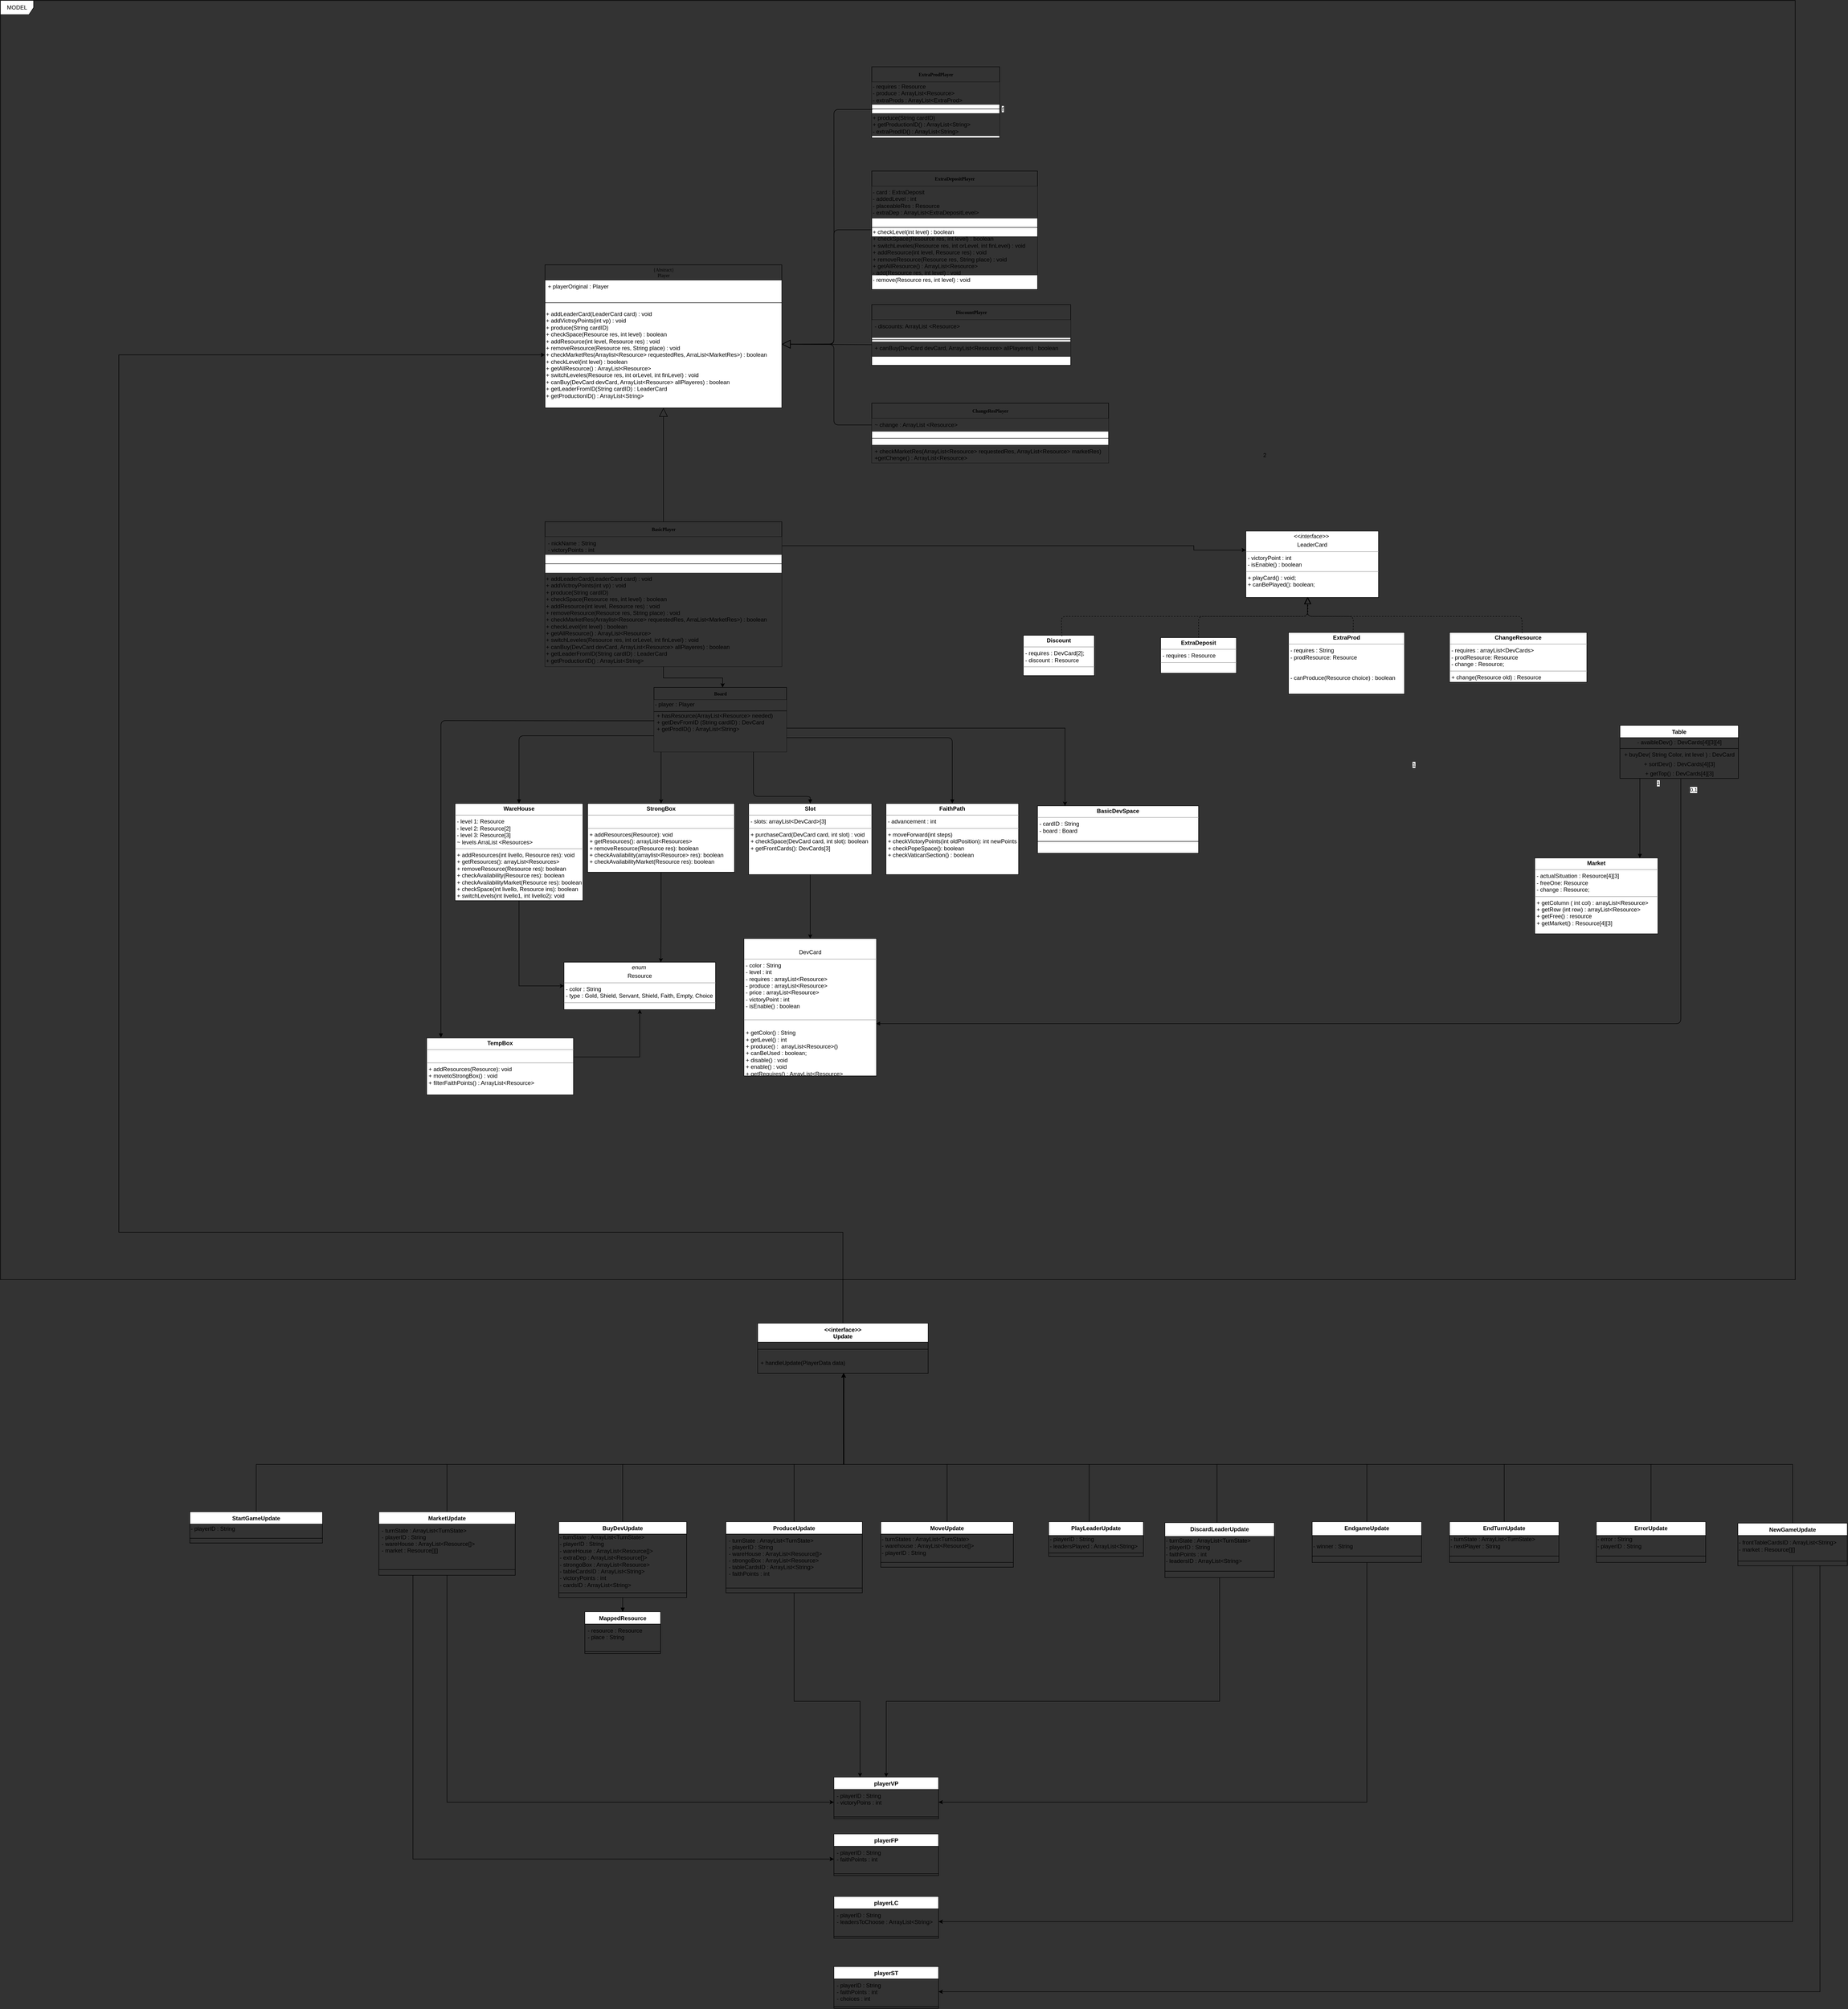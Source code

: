 <mxfile version="14.7.4" type="embed"><diagram name="Page-1" id="c4acf3e9-155e-7222-9cf6-157b1a14988f"><mxGraphModel dx="3897" dy="2909" grid="1" gridSize="10" guides="1" tooltips="1" connect="1" arrows="1" fold="1" page="1" pageScale="1" pageWidth="850" pageHeight="1100" background="#333333" math="0" shadow="0"><root><mxCell id="0"/><mxCell id="1" parent="0"/><mxCell id="2" value="MODEL" style="shape=umlFrame;whiteSpace=wrap;html=1;width=70;height=30;" vertex="1" parent="1"><mxGeometry x="-1350" y="-790" width="3790" height="2700" as="geometry"/></mxCell><mxCell id="kKySkyt4rWCCK8jObTBy-1" style="edgeStyle=orthogonalEdgeStyle;rounded=0;orthogonalLoop=1;jettySize=auto;html=1;exitX=1;exitY=0.5;exitDx=0;exitDy=0;entryX=0;entryY=0.286;entryDx=0;entryDy=0;entryPerimeter=0;" parent="1" source="17acba5748e5396b-21" target="Tt4_UZsse2JY--aP2vom-9" edge="1"><mxGeometry relative="1" as="geometry"><mxPoint x="1250" y="370" as="targetPoint"/><Array as="points"><mxPoint x="1170" y="361"/><mxPoint x="1170" y="370"/></Array></mxGeometry></mxCell><mxCell id="17acba5748e5396b-20" value="{Abstract}&lt;br&gt;Player" style="swimlane;html=1;fontStyle=0;childLayout=stackLayout;horizontal=1;startSize=32;fillColor=none;horizontalStack=0;resizeParent=1;resizeLast=0;collapsible=1;marginBottom=0;swimlaneFillColor=#ffffff;rounded=0;shadow=0;comic=0;labelBackgroundColor=none;strokeWidth=1;fontFamily=Verdana;fontSize=10;align=center;" parent="1" vertex="1"><mxGeometry x="-200" y="-232" width="500" height="302" as="geometry"/></mxCell><mxCell id="tSDiauI4BHr5IlE3H6ec-18" value="+ playerOriginal : Player" style="text;html=1;strokeColor=none;fillColor=none;align=left;verticalAlign=top;spacingLeft=4;spacingRight=4;whiteSpace=wrap;overflow=hidden;rotatable=0;points=[[0,0.5],[1,0.5]];portConstraint=eastwest;" parent="17acba5748e5396b-20" vertex="1"><mxGeometry y="32" width="500" height="28" as="geometry"/></mxCell><mxCell id="Tt4_UZsse2JY--aP2vom-36" value="" style="line;strokeWidth=1;fillColor=none;align=left;verticalAlign=middle;spacingTop=-1;spacingLeft=3;spacingRight=3;rotatable=0;labelPosition=right;points=[];portConstraint=eastwest;" parent="17acba5748e5396b-20" vertex="1"><mxGeometry y="60" width="500" height="40" as="geometry"/></mxCell><mxCell id="J_sTyP8ABnYzC_URSm-T-1" value="+ addLeaderCard(LeaderCard card) : void&lt;br&gt;+ addVictroyPoints(int vp) : void&lt;br&gt;+ produce(String cardID)&lt;br&gt;+ checkSpace(Resource res, int level) : boolean&lt;br&gt;+ addResource(int level, Resource res) : void&lt;br&gt;+ removeResource(Resource res, String place) : void&lt;br&gt;+ checkMarketRes(Arraylist&amp;lt;Resource&amp;gt; requestedRes, ArraList&amp;lt;MarketRes&amp;gt;) : boolean&lt;br&gt;+ checkLevel(int level) : boolean&lt;br&gt;+ getAllResource() : ArrayList&amp;lt;Resource&amp;gt;&lt;br&gt;+ switchLeveles(Resource res, int orLevel, int finLevel) : void&lt;br&gt;+ canBuy(DevCard devCard, ArrayList&amp;lt;Resource&amp;gt; allPlayeres) : boolean&lt;br&gt;+ getLeaderFromID(String cardID) : LeaderCard&lt;br&gt;+ getProductionID() : ArrayList&amp;lt;String&amp;gt;&lt;br&gt;" style="text;html=1;strokeColor=none;fillColor=none;align=left;verticalAlign=middle;whiteSpace=wrap;rounded=0;" parent="17acba5748e5396b-20" vertex="1"><mxGeometry y="100" width="500" height="180" as="geometry"/></mxCell><mxCell id="8uedm5YtxWgwwN68aBkR-3" style="edgeStyle=orthogonalEdgeStyle;rounded=0;orthogonalLoop=1;jettySize=auto;html=1;exitX=1;exitY=0.443;exitDx=0;exitDy=0;exitPerimeter=0;" parent="1" source="J_sTyP8ABnYzC_URSm-T-20" target="Tt4_UZsse2JY--aP2vom-49" edge="1"><mxGeometry relative="1" as="geometry"><Array as="points"><mxPoint x="898" y="746"/></Array><mxPoint x="897.66" y="979.35" as="targetPoint"/></mxGeometry></mxCell><mxCell id="J_sTyP8ABnYzC_URSm-T-11" style="edgeStyle=orthogonalEdgeStyle;rounded=0;orthogonalLoop=1;jettySize=auto;html=1;" parent="1" target="RtRzZt0xqBWtNR3uWcVC-19" edge="1"><mxGeometry relative="1" as="geometry"><mxPoint x="45" y="796" as="sourcePoint"/><Array as="points"><mxPoint x="45" y="796"/></Array></mxGeometry></mxCell><mxCell id="5d2195bd80daf111-5" value="&lt;b&gt;Board&lt;/b&gt;" style="swimlane;html=1;fontStyle=0;childLayout=stackLayout;horizontal=1;startSize=26;fillColor=none;horizontalStack=0;resizeParent=1;resizeLast=0;collapsible=1;marginBottom=0;swimlaneFillColor=#ffffff;rounded=0;shadow=0;comic=0;labelBackgroundColor=none;strokeWidth=1;fontFamily=Verdana;fontSize=10;align=center;" parent="1" vertex="1"><mxGeometry x="30" y="660" width="280" height="136" as="geometry"/></mxCell><mxCell id="J_sTyP8ABnYzC_URSm-T-12" value="- player : Player&lt;br&gt;" style="text;html=1;strokeColor=none;fillColor=#333333;align=left;verticalAlign=middle;whiteSpace=wrap;rounded=0;" parent="5d2195bd80daf111-5" vertex="1"><mxGeometry y="26" width="280" height="20" as="geometry"/></mxCell><mxCell id="J_sTyP8ABnYzC_URSm-T-20" value="+ hasResource(ArrayList&lt;Resource&gt; needed)&#10;+ getDevFromID (String cardID) : DevCard&#10;+ getProdID() : ArrayList&lt;String&gt;&#10;" style="text;strokeColor=none;fillColor=#333333;align=left;verticalAlign=top;spacingLeft=4;spacingRight=4;overflow=hidden;rotatable=0;points=[[0,0.5],[1,0.5]];portConstraint=eastwest;" parent="5d2195bd80daf111-5" vertex="1"><mxGeometry y="46" width="280" height="90" as="geometry"/></mxCell><mxCell id="J_sTyP8ABnYzC_URSm-T-14" value="" style="endArrow=none;html=1;exitX=0;exitY=0.056;exitDx=0;exitDy=0;exitPerimeter=0;entryX=1.002;entryY=0.037;entryDx=0;entryDy=0;entryPerimeter=0;" parent="5d2195bd80daf111-5" source="J_sTyP8ABnYzC_URSm-T-20" target="J_sTyP8ABnYzC_URSm-T-20" edge="1"><mxGeometry width="50" height="50" relative="1" as="geometry"><mxPoint x="-40" y="90" as="sourcePoint"/><mxPoint x="270" y="50" as="targetPoint"/><Array as="points"><mxPoint x="140" y="50"/></Array></mxGeometry></mxCell><mxCell id="5d2195bd80daf111-12" value="&lt;p style=&quot;margin: 0px ; margin-top: 4px ; text-align: center&quot;&gt;&lt;i&gt;enum&amp;nbsp;&lt;/i&gt;&lt;/p&gt;&lt;p style=&quot;margin: 0px ; margin-top: 4px ; text-align: center&quot;&gt;Resource&lt;/p&gt;&lt;hr size=&quot;1&quot;&gt;&lt;p style=&quot;margin: 0px ; margin-left: 4px&quot;&gt;- color : String&lt;br&gt;- type : Gold, Shield, Servant, Shield, Faith, Empty, Choice&lt;/p&gt;&lt;hr size=&quot;1&quot;&gt;&lt;p style=&quot;margin: 0px ; margin-left: 4px&quot;&gt;&lt;br&gt;&lt;/p&gt;" style="verticalAlign=top;align=left;overflow=fill;fontSize=12;fontFamily=Helvetica;html=1;rounded=0;shadow=0;comic=0;labelBackgroundColor=none;strokeWidth=1" parent="1" vertex="1"><mxGeometry x="-160" y="1240" width="320" height="100" as="geometry"/></mxCell><mxCell id="RtRzZt0xqBWtNR3uWcVC-22" style="edgeStyle=orthogonalEdgeStyle;rounded=0;orthogonalLoop=1;jettySize=auto;html=1;entryX=0.639;entryY=0.004;entryDx=0;entryDy=0;entryPerimeter=0;" parent="1" source="RtRzZt0xqBWtNR3uWcVC-19" target="5d2195bd80daf111-12" edge="1"><mxGeometry relative="1" as="geometry"/></mxCell><mxCell id="RtRzZt0xqBWtNR3uWcVC-19" value="&lt;p style=&quot;margin: 0px ; margin-top: 4px ; text-align: center&quot;&gt;&lt;b&gt;StrongBox&lt;/b&gt;&lt;/p&gt;&lt;hr size=&quot;1&quot;&gt;&lt;p style=&quot;margin: 0px ; margin-left: 4px&quot;&gt;&lt;br&gt;&lt;/p&gt;&lt;hr size=&quot;1&quot;&gt;&lt;p style=&quot;margin: 0px ; margin-left: 4px&quot;&gt;+ addResources(Resource): void&lt;/p&gt;&lt;p style=&quot;margin: 0px ; margin-left: 4px&quot;&gt;+ getResources(): arrayList&amp;lt;Resources&amp;gt;&lt;/p&gt;&lt;p style=&quot;margin: 0px ; margin-left: 4px&quot;&gt;+ removeResource(Resource res): boolean&lt;/p&gt;&lt;p style=&quot;margin: 0px ; margin-left: 4px&quot;&gt;+ checkAvailability(arraylist&amp;lt;Resource&amp;gt; res): boolean&lt;/p&gt;&lt;p style=&quot;margin: 0px ; margin-left: 4px&quot;&gt;+ checkAvailabilityMarket(Resource res): boolean&lt;br&gt;&lt;/p&gt;" style="verticalAlign=top;align=left;overflow=fill;fontSize=12;fontFamily=Helvetica;html=1;rounded=0;shadow=0;comic=0;labelBackgroundColor=none;strokeWidth=1" parent="1" vertex="1"><mxGeometry x="-110" y="905" width="310" height="145" as="geometry"/></mxCell><mxCell id="RtRzZt0xqBWtNR3uWcVC-25" style="edgeStyle=orthogonalEdgeStyle;rounded=0;orthogonalLoop=1;jettySize=auto;html=1;" parent="1" source="RtRzZt0xqBWtNR3uWcVC-20" target="5d2195bd80daf111-12" edge="1"><mxGeometry relative="1" as="geometry"><Array as="points"><mxPoint x="-255" y="1190"/><mxPoint x="-255" y="1190"/></Array></mxGeometry></mxCell><mxCell id="RtRzZt0xqBWtNR3uWcVC-20" value="&lt;p style=&quot;margin: 0px ; margin-top: 4px ; text-align: center&quot;&gt;&lt;b&gt;WareHouse&lt;/b&gt;&lt;/p&gt;&lt;hr size=&quot;1&quot;&gt;&lt;p style=&quot;margin: 0px ; margin-left: 4px&quot;&gt;- level 1: Resource&lt;/p&gt;&lt;p style=&quot;margin: 0px ; margin-left: 4px&quot;&gt;- level 2: Resource[2]&lt;/p&gt;&lt;p style=&quot;margin: 0px ; margin-left: 4px&quot;&gt;- level 3: Resource[3]&lt;/p&gt;&lt;p style=&quot;margin: 0px ; margin-left: 4px&quot;&gt;~ levels ArraList &amp;lt;Resources&amp;gt;&lt;/p&gt;&lt;hr size=&quot;1&quot;&gt;&lt;p style=&quot;margin: 0px ; margin-left: 4px&quot;&gt;+ addResources(int livello, Resource res): void&lt;/p&gt;&lt;p style=&quot;margin: 0px ; margin-left: 4px&quot;&gt;+ getResources(): arrayList&amp;lt;Resources&amp;gt;&lt;/p&gt;&lt;p style=&quot;margin: 0px ; margin-left: 4px&quot;&gt;+ removeResource(Resource res): boolean&lt;/p&gt;&lt;p style=&quot;margin: 0px ; margin-left: 4px&quot;&gt;+ checkAvailability(Resource res): boolean&lt;/p&gt;&lt;p style=&quot;margin: 0px ; margin-left: 4px&quot;&gt;+ checkAvailabilityMarket(Resource res): boolean&lt;/p&gt;&lt;p style=&quot;margin: 0px ; margin-left: 4px&quot;&gt;+ checkSpace(int livello, Resource ins): boolean&lt;/p&gt;&lt;p style=&quot;margin: 0px ; margin-left: 4px&quot;&gt;+ switchLevels(int livello1, int livello2): void&lt;/p&gt;" style="verticalAlign=top;align=left;overflow=fill;fontSize=12;fontFamily=Helvetica;html=1;rounded=0;shadow=0;comic=0;labelBackgroundColor=none;strokeWidth=1" parent="1" vertex="1"><mxGeometry x="-390" y="905" width="270" height="205" as="geometry"/></mxCell><mxCell id="Tt4_UZsse2JY--aP2vom-6" style="edgeStyle=orthogonalEdgeStyle;rounded=0;orthogonalLoop=1;jettySize=auto;html=1;" parent="1" source="RtRzZt0xqBWtNR3uWcVC-28" target="Tt4_UZsse2JY--aP2vom-1" edge="1"><mxGeometry relative="1" as="geometry"/></mxCell><mxCell id="RtRzZt0xqBWtNR3uWcVC-28" value="&lt;p style=&quot;margin: 0px ; margin-top: 4px ; text-align: center&quot;&gt;&lt;b&gt;Slot&lt;/b&gt;&lt;/p&gt;&lt;hr size=&quot;1&quot;&gt;&lt;p style=&quot;margin: 0px ; margin-left: 4px&quot;&gt;- slots: arrayList&amp;lt;DevCard&amp;gt;[3]&lt;/p&gt;&lt;hr size=&quot;1&quot;&gt;&lt;p style=&quot;margin: 0px ; margin-left: 4px&quot;&gt;+ purchaseCard(DevCard card, int slot) : void&lt;/p&gt;&lt;p style=&quot;margin: 0px ; margin-left: 4px&quot;&gt;+ checkSpace(DevCard card, int slot): boolean&lt;/p&gt;&lt;p style=&quot;margin: 0px ; margin-left: 4px&quot;&gt;+ getFrontCards(): DevCards[3]&lt;/p&gt;&lt;p style=&quot;margin: 0px ; margin-left: 4px&quot;&gt;&lt;br&gt;&lt;/p&gt;" style="verticalAlign=top;align=left;overflow=fill;fontSize=12;fontFamily=Helvetica;html=1;rounded=0;shadow=0;comic=0;labelBackgroundColor=none;strokeWidth=1" parent="1" vertex="1"><mxGeometry x="230" y="905" width="260" height="150" as="geometry"/></mxCell><mxCell id="RtRzZt0xqBWtNR3uWcVC-29" value="&lt;p style=&quot;margin: 0px ; margin-top: 4px ; text-align: center&quot;&gt;&lt;b&gt;FaithPath&lt;/b&gt;&lt;/p&gt;&lt;hr size=&quot;1&quot;&gt;&lt;p style=&quot;margin: 0px ; margin-left: 4px&quot;&gt;- advancement : int&lt;/p&gt;&lt;hr size=&quot;1&quot;&gt;&lt;p style=&quot;margin: 0px ; margin-left: 4px&quot;&gt;+ moveForward(int steps)&lt;/p&gt;&lt;p style=&quot;margin: 0px ; margin-left: 4px&quot;&gt;+ checkVictoryPoints(int oldPosition): int newPoints&lt;/p&gt;&lt;p style=&quot;margin: 0px ; margin-left: 4px&quot;&gt;+ checkPopeSpace(): boolean&lt;/p&gt;&lt;p style=&quot;margin: 0px ; margin-left: 4px&quot;&gt;+ checkVaticanSection() : boolean&lt;/p&gt;" style="verticalAlign=top;align=left;overflow=fill;fontSize=12;fontFamily=Helvetica;html=1;rounded=0;shadow=0;comic=0;labelBackgroundColor=none;strokeWidth=1" parent="1" vertex="1"><mxGeometry x="520" y="905" width="280" height="150" as="geometry"/></mxCell><mxCell id="Tt4_UZsse2JY--aP2vom-1" value="&lt;p style=&quot;margin: 0px ; margin-top: 4px ; text-align: center&quot;&gt;&lt;br&gt;&lt;/p&gt;&lt;p style=&quot;margin: 0px ; margin-top: 4px ; text-align: center&quot;&gt;DevCard&lt;/p&gt;&lt;hr size=&quot;1&quot;&gt;&lt;p style=&quot;margin: 0px ; margin-left: 4px&quot;&gt;- color : String&lt;br&gt;- level : int&amp;nbsp;&lt;/p&gt;&lt;p style=&quot;margin: 0px ; margin-left: 4px&quot;&gt;- requires : arrayList&amp;lt;Resource&amp;gt;&lt;/p&gt;&lt;p style=&quot;margin: 0px ; margin-left: 4px&quot;&gt;- produce : arrayList&amp;lt;Resource&amp;gt;&amp;nbsp;&lt;/p&gt;&lt;p style=&quot;margin: 0px ; margin-left: 4px&quot;&gt;- price : arrayList&amp;lt;Resource&amp;gt;&lt;/p&gt;&lt;p style=&quot;margin: 0px ; margin-left: 4px&quot;&gt;- victoryPoint : int&lt;/p&gt;&lt;p style=&quot;margin: 0px ; margin-left: 4px&quot;&gt;- isEnable() : boolean&lt;/p&gt;&lt;p style=&quot;margin: 0px ; margin-left: 4px&quot;&gt;&lt;br&gt;&lt;/p&gt;&lt;hr size=&quot;1&quot;&gt;&lt;p style=&quot;margin: 0px ; margin-left: 4px&quot;&gt;&amp;nbsp;&lt;/p&gt;&lt;p style=&quot;margin: 0px ; margin-left: 4px&quot;&gt;+ getColor() : String&lt;/p&gt;&lt;p style=&quot;margin: 0px ; margin-left: 4px&quot;&gt;+ getLevel() : int&amp;nbsp;&lt;/p&gt;&lt;p style=&quot;margin: 0px ; margin-left: 4px&quot;&gt;+ produce() : &amp;nbsp;arrayList&amp;lt;Resource&amp;gt;()&lt;/p&gt;&lt;p style=&quot;margin: 0px ; margin-left: 4px&quot;&gt;+ canBeUsed : boolean;&lt;/p&gt;&lt;p style=&quot;margin: 0px ; margin-left: 4px&quot;&gt;+ disable() : void&lt;/p&gt;&lt;p style=&quot;margin: 0px ; margin-left: 4px&quot;&gt;+ enable() : void&lt;/p&gt;&lt;p style=&quot;margin: 0px ; margin-left: 4px&quot;&gt;+ getRequires() : ArrayList&amp;lt;Resource&amp;gt;&lt;/p&gt;&lt;p style=&quot;margin: 0px ; margin-left: 4px&quot;&gt;&lt;br&gt;&lt;/p&gt;&lt;p style=&quot;margin: 0px ; margin-left: 4px&quot;&gt;&lt;br&gt;&lt;/p&gt;" style="verticalAlign=top;align=left;overflow=fill;fontSize=12;fontFamily=Helvetica;html=1;rounded=0;shadow=0;comic=0;labelBackgroundColor=none;strokeWidth=1" parent="1" vertex="1"><mxGeometry x="220" y="1190" width="280" height="290" as="geometry"/></mxCell><mxCell id="Tt4_UZsse2JY--aP2vom-9" value="&lt;p style=&quot;margin: 0px ; margin-top: 4px ; text-align: center&quot;&gt;&lt;i&gt;&amp;lt;&amp;lt;interface&amp;gt;&amp;gt;&amp;nbsp;&lt;/i&gt;&lt;/p&gt;&lt;p style=&quot;margin: 0px ; margin-top: 4px ; text-align: center&quot;&gt;LeaderCard&lt;/p&gt;&lt;hr size=&quot;1&quot;&gt;&lt;p style=&quot;margin: 0px ; margin-left: 4px&quot;&gt;- victoryPoint : int&lt;br&gt;&lt;/p&gt;&lt;p style=&quot;margin: 0px ; margin-left: 4px&quot;&gt;- isEnable() : boolean&lt;/p&gt;&lt;hr size=&quot;1&quot;&gt;&lt;p style=&quot;margin: 0px ; margin-left: 4px&quot;&gt;+ playCard() : void;&lt;br&gt;&lt;/p&gt;&lt;p style=&quot;margin: 0px ; margin-left: 4px&quot;&gt;+ canBePlayed(): boolean;&lt;/p&gt;" style="verticalAlign=top;align=left;overflow=fill;fontSize=12;fontFamily=Helvetica;html=1;rounded=0;shadow=0;comic=0;labelBackgroundColor=none;strokeWidth=1" parent="1" vertex="1"><mxGeometry x="1280" y="330" width="280" height="140" as="geometry"/></mxCell><mxCell id="Tt4_UZsse2JY--aP2vom-10" value="&lt;p style=&quot;margin: 0px ; margin-top: 4px ; text-align: center&quot;&gt;&lt;b&gt;Discount&lt;/b&gt;&lt;/p&gt;&lt;hr size=&quot;1&quot;&gt;&lt;p style=&quot;margin: 0px ; margin-left: 4px&quot;&gt;- requires : DevCard[2];&lt;/p&gt;&lt;p style=&quot;margin: 0px ; margin-left: 4px&quot;&gt;- discount : Resource&lt;/p&gt;&lt;hr size=&quot;1&quot;&gt;&lt;p style=&quot;margin: 0px ; margin-left: 4px&quot;&gt;&lt;br&gt;&lt;/p&gt;" style="verticalAlign=top;align=left;overflow=fill;fontSize=12;fontFamily=Helvetica;html=1;rounded=0;shadow=0;comic=0;labelBackgroundColor=none;strokeWidth=1" parent="1" vertex="1"><mxGeometry x="810" y="550" width="150" height="85" as="geometry"/></mxCell><mxCell id="Tt4_UZsse2JY--aP2vom-15" value="2" style="text;html=1;strokeColor=none;fillColor=none;align=center;verticalAlign=middle;whiteSpace=wrap;rounded=0;" parent="1" vertex="1"><mxGeometry x="1300" y="160" width="40" height="20" as="geometry"/></mxCell><mxCell id="Tt4_UZsse2JY--aP2vom-23" value="&lt;p style=&quot;margin: 0px ; margin-top: 4px ; text-align: center&quot;&gt;&lt;b&gt;ExtraDeposit&lt;/b&gt;&lt;/p&gt;&lt;hr size=&quot;1&quot;&gt;&lt;p style=&quot;margin: 0px ; margin-left: 4px&quot;&gt;- requires : Resource&lt;/p&gt;&lt;hr size=&quot;1&quot;&gt;&lt;p style=&quot;margin: 0px ; margin-left: 4px&quot;&gt;&lt;br&gt;&lt;/p&gt;" style="verticalAlign=top;align=left;overflow=fill;fontSize=12;fontFamily=Helvetica;html=1;rounded=0;shadow=0;comic=0;labelBackgroundColor=none;strokeWidth=1" parent="1" vertex="1"><mxGeometry x="1100" y="555" width="160" height="75" as="geometry"/></mxCell><mxCell id="Tt4_UZsse2JY--aP2vom-26" value="" style="endArrow=block;dashed=1;endFill=0;endSize=12;html=1;exitX=0.543;exitY=0.02;exitDx=0;exitDy=0;exitPerimeter=0;entryX=0.468;entryY=0.997;entryDx=0;entryDy=0;entryPerimeter=0;" parent="1" source="Tt4_UZsse2JY--aP2vom-10" target="Tt4_UZsse2JY--aP2vom-9" edge="1"><mxGeometry width="160" relative="1" as="geometry"><mxPoint x="1040" y="560" as="sourcePoint"/><mxPoint x="1200" y="560" as="targetPoint"/><Array as="points"><mxPoint x="890" y="510"/><mxPoint x="1411" y="510"/></Array></mxGeometry></mxCell><mxCell id="Tt4_UZsse2JY--aP2vom-28" value="" style="endArrow=block;dashed=1;endFill=0;endSize=12;html=1;entryX=0.464;entryY=0.997;entryDx=0;entryDy=0;entryPerimeter=0;" parent="1" source="Tt4_UZsse2JY--aP2vom-23" target="Tt4_UZsse2JY--aP2vom-9" edge="1"><mxGeometry width="160" relative="1" as="geometry"><mxPoint x="1050.32" y="626.7" as="sourcePoint"/><mxPoint x="1410" y="450" as="targetPoint"/><Array as="points"><mxPoint x="1180" y="510"/><mxPoint x="1410" y="510"/></Array></mxGeometry></mxCell><mxCell id="Tt4_UZsse2JY--aP2vom-29" value="&lt;p style=&quot;margin: 0px ; margin-top: 4px ; text-align: center&quot;&gt;&lt;b&gt;ExtraProd&lt;/b&gt;&lt;/p&gt;&lt;hr size=&quot;1&quot;&gt;&lt;p style=&quot;margin: 0px ; margin-left: 4px&quot;&gt;- requires : String&lt;/p&gt;&lt;p style=&quot;margin: 0px ; margin-left: 4px&quot;&gt;- prodResource: Resource&lt;/p&gt;&lt;p style=&quot;margin: 0px ; margin-left: 4px&quot;&gt;&lt;br&gt;&lt;/p&gt;&lt;p style=&quot;margin: 0px ; margin-left: 4px&quot;&gt;&lt;br&gt;&lt;/p&gt;&lt;p style=&quot;margin: 0px ; margin-left: 4px&quot;&gt;- canProduce(Resource choice) : boolean&lt;/p&gt;" style="verticalAlign=top;align=left;overflow=fill;fontSize=12;fontFamily=Helvetica;html=1;rounded=0;shadow=0;comic=0;labelBackgroundColor=none;strokeWidth=1" parent="1" vertex="1"><mxGeometry x="1370" y="544" width="245" height="130" as="geometry"/></mxCell><mxCell id="Tt4_UZsse2JY--aP2vom-31" value="" style="endArrow=block;dashed=1;endFill=0;endSize=12;html=1;exitX=0.557;exitY=0.005;exitDx=0;exitDy=0;exitPerimeter=0;entryX=0.467;entryY=0.995;entryDx=0;entryDy=0;entryPerimeter=0;" parent="1" source="Tt4_UZsse2JY--aP2vom-29" target="Tt4_UZsse2JY--aP2vom-9" edge="1"><mxGeometry width="160" relative="1" as="geometry"><mxPoint x="1340" y="625" as="sourcePoint"/><mxPoint x="1410" y="460" as="targetPoint"/><Array as="points"><mxPoint x="1507" y="510"/><mxPoint x="1410" y="510"/></Array></mxGeometry></mxCell><mxCell id="Tt4_UZsse2JY--aP2vom-32" value="&lt;p style=&quot;margin: 0px ; margin-top: 4px ; text-align: center&quot;&gt;&lt;b&gt;ChangeResource&lt;/b&gt;&lt;/p&gt;&lt;hr size=&quot;1&quot;&gt;&lt;p style=&quot;margin: 0px ; margin-left: 4px&quot;&gt;- requires : arrayList&amp;lt;DevCards&amp;gt;&lt;/p&gt;&lt;p style=&quot;margin: 0px ; margin-left: 4px&quot;&gt;- prodResource: Resource&lt;/p&gt;&lt;p style=&quot;margin: 0px ; margin-left: 4px&quot;&gt;- change : Resource;&lt;/p&gt;&lt;hr size=&quot;1&quot;&gt;&lt;p style=&quot;margin: 0px ; margin-left: 4px&quot;&gt;+ change(Resource old) : Resource&lt;/p&gt;" style="verticalAlign=top;align=left;overflow=fill;fontSize=12;fontFamily=Helvetica;html=1;rounded=0;shadow=0;comic=0;labelBackgroundColor=none;strokeWidth=1" parent="1" vertex="1"><mxGeometry x="1710" y="544" width="290" height="105" as="geometry"/></mxCell><mxCell id="Tt4_UZsse2JY--aP2vom-33" value="" style="endArrow=block;dashed=1;endFill=0;endSize=12;html=1;exitX=0.529;exitY=0.012;exitDx=0;exitDy=0;exitPerimeter=0;entryX=0.465;entryY=0.995;entryDx=0;entryDy=0;entryPerimeter=0;" parent="1" source="Tt4_UZsse2JY--aP2vom-32" target="Tt4_UZsse2JY--aP2vom-9" edge="1"><mxGeometry width="160" relative="1" as="geometry"><mxPoint x="1631.53" y="615.005" as="sourcePoint"/><mxPoint x="1410" y="450" as="targetPoint"/><Array as="points"><mxPoint x="1863" y="510"/><mxPoint x="1550" y="510"/><mxPoint x="1410" y="510"/></Array></mxGeometry></mxCell><mxCell id="Tt4_UZsse2JY--aP2vom-41" value="" style="endArrow=block;endFill=1;html=1;edgeStyle=orthogonalEdgeStyle;align=left;verticalAlign=top;entryX=0.5;entryY=0;entryDx=0;entryDy=0;" parent="1" source="J_sTyP8ABnYzC_URSm-T-20" target="RtRzZt0xqBWtNR3uWcVC-29" edge="1"><mxGeometry x="-0.854" y="-15" relative="1" as="geometry"><mxPoint x="360" y="840" as="sourcePoint"/><mxPoint x="410" y="825" as="targetPoint"/><mxPoint as="offset"/><Array as="points"><mxPoint x="660" y="766"/></Array></mxGeometry></mxCell><mxCell id="Tt4_UZsse2JY--aP2vom-63" value="1" style="edgeLabel;resizable=0;html=1;align=left;verticalAlign=bottom;" parent="Tt4_UZsse2JY--aP2vom-41" connectable="0" vertex="1"><mxGeometry x="-1" relative="1" as="geometry"><mxPoint x="1320" y="65" as="offset"/></mxGeometry></mxCell><mxCell id="Tt4_UZsse2JY--aP2vom-43" value="" style="endArrow=block;endFill=1;html=1;edgeStyle=orthogonalEdgeStyle;align=left;verticalAlign=top;entryX=0.5;entryY=0;entryDx=0;entryDy=0;exitX=0;exitY=0.75;exitDx=0;exitDy=0;" parent="1" source="5d2195bd80daf111-5" target="RtRzZt0xqBWtNR3uWcVC-20" edge="1"><mxGeometry x="-0.854" y="-15" relative="1" as="geometry"><mxPoint x="-60" y="840" as="sourcePoint"/><mxPoint x="300" y="895" as="targetPoint"/><Array as="points"><mxPoint x="-255" y="762"/></Array><mxPoint as="offset"/></mxGeometry></mxCell><mxCell id="Tt4_UZsse2JY--aP2vom-45" value="" style="endArrow=block;endFill=1;html=1;edgeStyle=orthogonalEdgeStyle;align=left;verticalAlign=top;exitX=0.75;exitY=1;exitDx=0;exitDy=0;" parent="1" source="5d2195bd80daf111-5" target="RtRzZt0xqBWtNR3uWcVC-28" edge="1"><mxGeometry x="-0.854" y="-15" relative="1" as="geometry"><mxPoint x="340" y="870" as="sourcePoint"/><mxPoint x="590" y="915" as="targetPoint"/><mxPoint as="offset"/><Array as="points"><mxPoint x="240" y="890"/><mxPoint x="360" y="890"/></Array></mxGeometry></mxCell><mxCell id="Tt4_UZsse2JY--aP2vom-49" value="&lt;p style=&quot;margin: 0px ; margin-top: 4px ; text-align: center&quot;&gt;&lt;b&gt;BasicDevSpace&lt;/b&gt;&lt;br&gt;&lt;/p&gt;&lt;hr size=&quot;1&quot;&gt;&lt;p style=&quot;margin: 0px ; margin-left: 4px&quot;&gt;- cardID : String&lt;/p&gt;&lt;p style=&quot;margin: 0px ; margin-left: 4px&quot;&gt;- board : Board&lt;/p&gt;&lt;p style=&quot;margin: 0px ; margin-left: 4px&quot;&gt;&lt;br&gt;&lt;/p&gt;&lt;p style=&quot;margin: 0px ; margin-left: 4px&quot;&gt;&lt;br&gt;&lt;/p&gt;&lt;p style=&quot;margin: 0px ; margin-left: 4px&quot;&gt;&lt;br&gt;&lt;/p&gt;&lt;p style=&quot;margin: 0px ; margin-left: 4px&quot;&gt;&lt;br&gt;&lt;/p&gt;" style="verticalAlign=top;align=left;overflow=fill;fontSize=12;fontFamily=Helvetica;html=1;rounded=0;shadow=0;comic=0;labelBackgroundColor=none;strokeWidth=1" parent="1" vertex="1"><mxGeometry x="840" y="910" width="340" height="100" as="geometry"/></mxCell><mxCell id="Tt4_UZsse2JY--aP2vom-53" value="Table" style="swimlane;fontStyle=1;align=center;verticalAlign=top;childLayout=stackLayout;horizontal=1;startSize=26;horizontalStack=0;resizeParent=1;resizeParentMax=0;resizeLast=0;collapsible=1;marginBottom=0;" parent="1" vertex="1"><mxGeometry x="2070" y="740" width="250" height="112" as="geometry"/></mxCell><mxCell id="Tt4_UZsse2JY--aP2vom-68" value="- avaibleDev() : DevCards[4][3][4]" style="text;html=1;align=center;verticalAlign=middle;resizable=0;points=[];autosize=1;" parent="Tt4_UZsse2JY--aP2vom-53" vertex="1"><mxGeometry y="26" width="250" height="20" as="geometry"/></mxCell><mxCell id="Tt4_UZsse2JY--aP2vom-55" value="" style="line;strokeWidth=1;fillColor=none;align=left;verticalAlign=middle;spacingTop=-1;spacingLeft=3;spacingRight=3;rotatable=0;labelPosition=right;points=[];portConstraint=eastwest;" parent="Tt4_UZsse2JY--aP2vom-53" vertex="1"><mxGeometry y="46" width="250" height="6" as="geometry"/></mxCell><mxCell id="Tt4_UZsse2JY--aP2vom-65" value="+ buyDev( String Color, int level ) : DevCard" style="text;html=1;align=center;verticalAlign=middle;resizable=0;points=[];autosize=1;" parent="Tt4_UZsse2JY--aP2vom-53" vertex="1"><mxGeometry y="52" width="250" height="20" as="geometry"/></mxCell><mxCell id="Tt4_UZsse2JY--aP2vom-69" value="+ sortDev() : DevCards[4][3]" style="text;html=1;align=center;verticalAlign=middle;resizable=0;points=[];autosize=1;" parent="Tt4_UZsse2JY--aP2vom-53" vertex="1"><mxGeometry y="72" width="250" height="20" as="geometry"/></mxCell><mxCell id="Tt4_UZsse2JY--aP2vom-71" value="+ getTop() : DevCards[4][3]" style="text;html=1;align=center;verticalAlign=middle;resizable=0;points=[];autosize=1;" parent="Tt4_UZsse2JY--aP2vom-53" vertex="1"><mxGeometry y="92" width="250" height="20" as="geometry"/></mxCell><mxCell id="Tt4_UZsse2JY--aP2vom-64" value="&lt;p style=&quot;margin: 0px ; margin-top: 4px ; text-align: center&quot;&gt;&lt;b&gt;Market&lt;/b&gt;&lt;/p&gt;&lt;hr size=&quot;1&quot;&gt;&lt;p style=&quot;margin: 0px ; margin-left: 4px&quot;&gt;- actualSituation : Resource[4][3]&amp;nbsp;&lt;/p&gt;&lt;p style=&quot;margin: 0px ; margin-left: 4px&quot;&gt;- freeOne: Resource&lt;/p&gt;&lt;p style=&quot;margin: 0px ; margin-left: 4px&quot;&gt;- change : Resource;&lt;/p&gt;&lt;hr size=&quot;1&quot;&gt;&lt;p style=&quot;margin: 0px ; margin-left: 4px&quot;&gt;+ getColumn ( int col) : arrayList&amp;lt;Resource&amp;gt;&amp;nbsp;&lt;/p&gt;&lt;p style=&quot;margin: 0px ; margin-left: 4px&quot;&gt;+ getRow (int row) : arrayList&amp;lt;Resource&amp;gt;&lt;/p&gt;&lt;p style=&quot;margin: 0px ; margin-left: 4px&quot;&gt;+ getFree() : resource&lt;/p&gt;&lt;p style=&quot;margin: 0px ; margin-left: 4px&quot;&gt;+ getMarket() : Resource[4][3]&lt;/p&gt;" style="verticalAlign=top;align=left;overflow=fill;fontSize=12;fontFamily=Helvetica;html=1;rounded=0;shadow=0;comic=0;labelBackgroundColor=none;strokeWidth=1" parent="1" vertex="1"><mxGeometry x="1890" y="1020" width="260" height="160" as="geometry"/></mxCell><mxCell id="Tt4_UZsse2JY--aP2vom-74" value="0,1" style="endArrow=block;endFill=1;html=1;edgeStyle=orthogonalEdgeStyle;align=left;verticalAlign=top;exitX=0.514;exitY=1.05;exitDx=0;exitDy=0;exitPerimeter=0;entryX=0.996;entryY=0.619;entryDx=0;entryDy=0;entryPerimeter=0;" parent="1" source="Tt4_UZsse2JY--aP2vom-71" target="Tt4_UZsse2JY--aP2vom-1" edge="1"><mxGeometry x="-0.991" y="17" relative="1" as="geometry"><mxPoint x="900" y="1250" as="sourcePoint"/><mxPoint x="910" y="1210" as="targetPoint"/><Array as="points"><mxPoint x="2199" y="1370"/></Array><mxPoint as="offset"/></mxGeometry></mxCell><mxCell id="Tt4_UZsse2JY--aP2vom-75" value="1" style="edgeLabel;resizable=0;html=1;align=left;verticalAlign=bottom;" parent="Tt4_UZsse2JY--aP2vom-74" connectable="0" vertex="1"><mxGeometry x="-1" relative="1" as="geometry"><mxPoint x="-53" y="17" as="offset"/></mxGeometry></mxCell><mxCell id="Tt4_UZsse2JY--aP2vom-77" value="" style="endArrow=block;endFill=1;html=1;edgeStyle=orthogonalEdgeStyle;align=left;verticalAlign=top;exitX=0.168;exitY=0.992;exitDx=0;exitDy=0;exitPerimeter=0;" parent="1" source="Tt4_UZsse2JY--aP2vom-71" edge="1"><mxGeometry x="-0.76" y="30" relative="1" as="geometry"><mxPoint x="2095" y="852" as="sourcePoint"/><mxPoint x="2112" y="1020" as="targetPoint"/><Array as="points"><mxPoint x="2112" y="1020"/></Array><mxPoint as="offset"/></mxGeometry></mxCell><mxCell id="Tt4_UZsse2JY--aP2vom-84" value="&lt;p style=&quot;margin: 0px ; margin-top: 4px ; text-align: center&quot;&gt;&lt;b&gt;TempBox&lt;/b&gt;&lt;/p&gt;&lt;hr size=&quot;1&quot;&gt;&lt;p style=&quot;margin: 0px ; margin-left: 4px&quot;&gt;&lt;br&gt;&lt;/p&gt;&lt;hr size=&quot;1&quot;&gt;&lt;p style=&quot;margin: 0px ; margin-left: 4px&quot;&gt;+ addResources(Resource): void&lt;/p&gt;&lt;p style=&quot;margin: 0px ; margin-left: 4px&quot;&gt;+ movetoStrongBox() : void&lt;/p&gt;&lt;p style=&quot;margin: 0px ; margin-left: 4px&quot;&gt;+ filterFaithPoints() : ArrayList&amp;lt;Resource&amp;gt;&lt;/p&gt;" style="verticalAlign=top;align=left;overflow=fill;fontSize=12;fontFamily=Helvetica;html=1;rounded=0;shadow=0;comic=0;labelBackgroundColor=none;strokeWidth=1" parent="1" vertex="1"><mxGeometry x="-450" y="1400" width="310" height="120" as="geometry"/></mxCell><mxCell id="Tt4_UZsse2JY--aP2vom-85" value="" style="endArrow=block;endFill=1;html=1;edgeStyle=orthogonalEdgeStyle;align=left;verticalAlign=top;entryX=0.097;entryY=-0.008;entryDx=0;entryDy=0;entryPerimeter=0;exitX=0.002;exitY=0.271;exitDx=0;exitDy=0;exitPerimeter=0;" parent="1" source="J_sTyP8ABnYzC_URSm-T-20" target="Tt4_UZsse2JY--aP2vom-84" edge="1"><mxGeometry x="-0.854" y="-15" relative="1" as="geometry"><mxPoint x="-10" y="780" as="sourcePoint"/><mxPoint x="-254.04" y="915" as="targetPoint"/><Array as="points"><mxPoint x="-10" y="730"/><mxPoint x="-420" y="730"/></Array><mxPoint as="offset"/></mxGeometry></mxCell><mxCell id="Tt4_UZsse2JY--aP2vom-87" style="edgeStyle=orthogonalEdgeStyle;rounded=0;orthogonalLoop=1;jettySize=auto;html=1;exitX=1;exitY=0.5;exitDx=0;exitDy=0;entryX=0.5;entryY=1;entryDx=0;entryDy=0;" parent="1" source="Tt4_UZsse2JY--aP2vom-84" target="5d2195bd80daf111-12" edge="1"><mxGeometry relative="1" as="geometry"><Array as="points"><mxPoint y="1440"/></Array><mxPoint x="-365" y="1370" as="sourcePoint"/><mxPoint x="-330" y="1250" as="targetPoint"/></mxGeometry></mxCell><mxCell id="tSDiauI4BHr5IlE3H6ec-12" value="&lt;b&gt;DiscountPlayer&lt;/b&gt;" style="swimlane;html=1;fontStyle=0;childLayout=stackLayout;horizontal=1;startSize=32;fillColor=#333333;horizontalStack=0;resizeParent=1;resizeLast=0;collapsible=1;marginBottom=0;swimlaneFillColor=#ffffff;rounded=0;shadow=0;comic=0;labelBackgroundColor=none;strokeWidth=1;fontFamily=Verdana;fontSize=10;align=center;" parent="1" vertex="1"><mxGeometry x="490" y="-148" width="420" height="128" as="geometry"/></mxCell><mxCell id="Tt4_UZsse2JY--aP2vom-22" value="- discounts: ArrayList &amp;lt;Resource&amp;gt;" style="text;html=1;strokeColor=none;fillColor=#333333;align=left;verticalAlign=top;spacingLeft=4;spacingRight=4;whiteSpace=wrap;overflow=hidden;rotatable=0;points=[[0,0.5],[1,0.5]];portConstraint=eastwest;" parent="tSDiauI4BHr5IlE3H6ec-12" vertex="1"><mxGeometry y="32" width="420" height="38" as="geometry"/></mxCell><mxCell id="tSDiauI4BHr5IlE3H6ec-13" value="" style="line;strokeWidth=1;fillColor=#333333;align=left;verticalAlign=middle;spacingTop=-1;spacingLeft=3;spacingRight=3;rotatable=0;labelPosition=right;points=[];portConstraint=eastwest;" parent="tSDiauI4BHr5IlE3H6ec-12" vertex="1"><mxGeometry y="70" width="420" height="8" as="geometry"/></mxCell><mxCell id="tSDiauI4BHr5IlE3H6ec-35" value="+&amp;nbsp;canBuy(DevCard devCard, ArrayList&amp;lt;Resource&amp;gt; allPlayeres) : boolean" style="text;html=1;strokeColor=none;fillColor=#333333;align=left;verticalAlign=top;spacingLeft=4;spacingRight=4;whiteSpace=wrap;overflow=hidden;rotatable=0;points=[[0,0.5],[1,0.5]];portConstraint=eastwest;" parent="tSDiauI4BHr5IlE3H6ec-12" vertex="1"><mxGeometry y="78" width="420" height="32" as="geometry"/></mxCell><mxCell id="tSDiauI4BHr5IlE3H6ec-14" value="&lt;b&gt;ExtraDepositPlayer&lt;/b&gt;" style="swimlane;html=1;fontStyle=0;childLayout=stackLayout;horizontal=1;startSize=32;fillColor=#333333;horizontalStack=0;resizeParent=1;resizeLast=0;collapsible=1;marginBottom=0;swimlaneFillColor=#ffffff;rounded=0;shadow=0;comic=0;labelBackgroundColor=none;strokeWidth=1;fontFamily=Verdana;fontSize=10;align=center;" parent="1" vertex="1"><mxGeometry x="490" y="-430" width="350" height="250" as="geometry"/></mxCell><mxCell id="J_sTyP8ABnYzC_URSm-T-3" value="- card : ExtraDeposit&lt;br&gt;- addedLevel : int&amp;nbsp;&lt;br&gt;- placeableRes : Resource&lt;br&gt;- extraDep : ArrayList&amp;lt;ExtraDepositLevel&amp;gt;" style="text;html=1;strokeColor=none;fillColor=#333333;align=left;verticalAlign=middle;whiteSpace=wrap;rounded=0;" parent="tSDiauI4BHr5IlE3H6ec-14" vertex="1"><mxGeometry y="32" width="350" height="68" as="geometry"/></mxCell><mxCell id="tSDiauI4BHr5IlE3H6ec-15" value="" style="line;strokeWidth=1;fillColor=#333333;align=left;verticalAlign=middle;spacingTop=-1;spacingLeft=3;spacingRight=3;rotatable=0;labelPosition=right;points=[];portConstraint=eastwest;" parent="tSDiauI4BHr5IlE3H6ec-14" vertex="1"><mxGeometry y="100" width="350" height="38" as="geometry"/></mxCell><mxCell id="J_sTyP8ABnYzC_URSm-T-5" value="+ checkLevel(int level) : boolean&lt;br&gt;+ checkSpace(Resource res, int level) : boolean&lt;br&gt;+ switchLeveles(Resource res, int orLevel, int finLevel) : void&lt;br&gt;+ addResource(int level, Resource res) : void&lt;br&gt;+ removeResource(Resource res, String place) : void&lt;br&gt;+ getAllResource() : ArrayList&amp;lt;Resource&amp;gt;&lt;br&gt;- add(Resource res, int level) : void&lt;br&gt;- remove(Resource res, int level) : void" style="text;html=1;strokeColor=none;fillColor=#333333;align=left;verticalAlign=middle;whiteSpace=wrap;rounded=0;" parent="tSDiauI4BHr5IlE3H6ec-14" vertex="1"><mxGeometry y="138" width="350" height="82" as="geometry"/></mxCell><mxCell id="tSDiauI4BHr5IlE3H6ec-16" value="&lt;b&gt;ChangeResPlayer&lt;/b&gt;" style="swimlane;html=1;fontStyle=0;childLayout=stackLayout;horizontal=1;startSize=32;fillColor=#333333;horizontalStack=0;resizeParent=1;resizeLast=0;collapsible=1;marginBottom=0;swimlaneFillColor=#ffffff;rounded=0;shadow=0;comic=0;labelBackgroundColor=none;strokeWidth=1;fontFamily=Verdana;fontSize=10;align=center;" parent="1" vertex="1"><mxGeometry x="490" y="60" width="500" height="126" as="geometry"/></mxCell><mxCell id="Tt4_UZsse2JY--aP2vom-35" value="~ change : ArrayList &amp;lt;Resource&amp;gt;" style="text;html=1;strokeColor=none;fillColor=#333333;align=left;verticalAlign=top;spacingLeft=4;spacingRight=4;whiteSpace=wrap;overflow=hidden;rotatable=0;points=[[0,0.5],[1,0.5]];portConstraint=eastwest;" parent="tSDiauI4BHr5IlE3H6ec-16" vertex="1"><mxGeometry y="32" width="500" height="28" as="geometry"/></mxCell><mxCell id="tSDiauI4BHr5IlE3H6ec-17" value="" style="line;strokeWidth=1;fillColor=#333333;align=left;verticalAlign=middle;spacingTop=-1;spacingLeft=3;spacingRight=3;rotatable=0;labelPosition=right;points=[];portConstraint=eastwest;" parent="tSDiauI4BHr5IlE3H6ec-16" vertex="1"><mxGeometry y="60" width="500" height="28" as="geometry"/></mxCell><mxCell id="tSDiauI4BHr5IlE3H6ec-37" value="+ checkMarketRes(ArrayList&amp;lt;Resource&amp;gt; requestedRes, ArrayList&amp;lt;Resource&amp;gt; marketRes)&lt;br&gt;+getChenge() : ArrayList&amp;lt;Resource&amp;gt;" style="text;html=1;strokeColor=none;fillColor=#333333;align=left;verticalAlign=top;spacingLeft=4;spacingRight=4;whiteSpace=wrap;overflow=hidden;rotatable=0;points=[[0,0.5],[1,0.5]];portConstraint=eastwest;" parent="tSDiauI4BHr5IlE3H6ec-16" vertex="1"><mxGeometry y="88" width="500" height="38" as="geometry"/></mxCell><mxCell id="tSDiauI4BHr5IlE3H6ec-30" style="edgeStyle=orthogonalEdgeStyle;rounded=0;orthogonalLoop=1;jettySize=auto;html=1;exitX=0.5;exitY=1;exitDx=0;exitDy=0;" parent="1" source="tSDiauI4BHr5IlE3H6ec-1" target="5d2195bd80daf111-5" edge="1"><mxGeometry relative="1" as="geometry"><Array as="points"><mxPoint x="50" y="640"/><mxPoint x="175" y="640"/></Array><mxPoint x="61.07" y="490.01" as="sourcePoint"/></mxGeometry></mxCell><mxCell id="jK1wx_Sz_6H6Cxe0sjLm-7" value="&lt;b&gt;ExtraProdPlayer&lt;/b&gt;" style="swimlane;html=1;fontStyle=0;childLayout=stackLayout;horizontal=1;startSize=32;fillColor=#333333;horizontalStack=0;resizeParent=1;resizeLast=0;collapsible=1;marginBottom=0;swimlaneFillColor=#ffffff;rounded=0;shadow=0;comic=0;labelBackgroundColor=none;strokeWidth=1;fontFamily=Verdana;fontSize=10;align=center;" parent="1" vertex="1"><mxGeometry x="490" y="-650" width="270" height="150" as="geometry"/></mxCell><mxCell id="J_sTyP8ABnYzC_URSm-T-6" value="- requires : Resource&lt;br&gt;- produce : ArrayList&amp;lt;Resource&amp;gt;&lt;br&gt;- extraProds : ArrayList&amp;lt;ExtraProd&amp;gt;" style="text;html=1;strokeColor=none;fillColor=#333333;align=left;verticalAlign=middle;whiteSpace=wrap;rounded=0;" parent="jK1wx_Sz_6H6Cxe0sjLm-7" vertex="1"><mxGeometry y="32" width="270" height="48" as="geometry"/></mxCell><mxCell id="jK1wx_Sz_6H6Cxe0sjLm-8" value="f" style="line;strokeWidth=1;fillColor=#333333;align=left;verticalAlign=middle;spacingTop=-1;spacingLeft=3;spacingRight=3;rotatable=0;labelPosition=right;points=[];portConstraint=eastwest;" parent="jK1wx_Sz_6H6Cxe0sjLm-7" vertex="1"><mxGeometry y="80" width="270" height="18" as="geometry"/></mxCell><mxCell id="J_sTyP8ABnYzC_URSm-T-7" value="+ produce(String cardID)&lt;br&gt;+ getProductionID() : ArrayList&amp;lt;String&amp;gt;&lt;br&gt;- extraProdID() : ArrayList&amp;lt;String&amp;gt;" style="text;html=1;strokeColor=none;fillColor=#333333;align=left;verticalAlign=middle;whiteSpace=wrap;rounded=0;" parent="jK1wx_Sz_6H6Cxe0sjLm-7" vertex="1"><mxGeometry y="98" width="270" height="48" as="geometry"/></mxCell><mxCell id="jK1wx_Sz_6H6Cxe0sjLm-9" value="" style="endArrow=block;endSize=16;endFill=0;html=1;entryX=0.999;entryY=0.396;entryDx=0;entryDy=0;entryPerimeter=0;exitX=0;exitY=0.203;exitDx=0;exitDy=0;exitPerimeter=0;fillColor=#333333;" parent="1" source="tSDiauI4BHr5IlE3H6ec-35" edge="1"><mxGeometry width="160" relative="1" as="geometry"><mxPoint x="-500" y="-30" as="sourcePoint"/><mxPoint x="299.73" y="-64.68" as="targetPoint"/><Array as="points"/></mxGeometry></mxCell><mxCell id="jK1wx_Sz_6H6Cxe0sjLm-10" value="" style="endArrow=block;endSize=16;endFill=0;html=1;entryX=0.999;entryY=0.876;entryDx=0;entryDy=0;entryPerimeter=0;fillColor=#333333;" parent="1" edge="1"><mxGeometry width="160" relative="1" as="geometry"><mxPoint x="490" y="-306" as="sourcePoint"/><mxPoint x="299.73" y="-64.414" as="targetPoint"/><Array as="points"><mxPoint x="410" y="-306"/><mxPoint x="410" y="-226"/><mxPoint x="410" y="-64"/></Array></mxGeometry></mxCell><mxCell id="jK1wx_Sz_6H6Cxe0sjLm-11" value="" style="endArrow=block;endSize=16;endFill=0;html=1;entryX=1;entryY=0.374;entryDx=0;entryDy=0;entryPerimeter=0;exitX=0.004;exitY=0.556;exitDx=0;exitDy=0;exitPerimeter=0;fillColor=#333333;" parent="1" source="jK1wx_Sz_6H6Cxe0sjLm-8" target="J_sTyP8ABnYzC_URSm-T-1" edge="1"><mxGeometry width="160" relative="1" as="geometry"><mxPoint x="493.24" y="-229.994" as="sourcePoint"/><mxPoint x="300.27" y="-65.7" as="targetPoint"/><Array as="points"><mxPoint x="410" y="-560"/><mxPoint x="410.27" y="-230"/><mxPoint x="410" y="-65"/></Array></mxGeometry></mxCell><mxCell id="jK1wx_Sz_6H6Cxe0sjLm-12" value="" style="endArrow=block;endSize=16;endFill=0;html=1;exitX=0;exitY=0.5;exitDx=0;exitDy=0;entryX=1;entryY=0.375;entryDx=0;entryDy=0;entryPerimeter=0;fillColor=#333333;" parent="1" source="Tt4_UZsse2JY--aP2vom-35" target="J_sTyP8ABnYzC_URSm-T-1" edge="1"><mxGeometry width="160" relative="1" as="geometry"><mxPoint x="480.27" y="-63.581" as="sourcePoint"/><mxPoint x="300" y="-66" as="targetPoint"/><Array as="points"><mxPoint x="410" y="106"/><mxPoint x="410" y="-64"/></Array></mxGeometry></mxCell><mxCell id="jK1wx_Sz_6H6Cxe0sjLm-13" value="" style="endArrow=block;endSize=16;endFill=0;html=1;entryX=0.5;entryY=1;entryDx=0;entryDy=0;" parent="1" source="tSDiauI4BHr5IlE3H6ec-1" target="17acba5748e5396b-20" edge="1"><mxGeometry width="160" relative="1" as="geometry"><mxPoint x="165" y="300" as="sourcePoint"/><mxPoint x="320" y="350" as="targetPoint"/></mxGeometry></mxCell><mxCell id="J_sTyP8ABnYzC_URSm-T-9" value="" style="endArrow=none;html=1;exitX=0;exitY=0.75;exitDx=0;exitDy=0;" parent="1" source="Tt4_UZsse2JY--aP2vom-49" edge="1"><mxGeometry width="50" height="50" relative="1" as="geometry"><mxPoint x="950" y="1010" as="sourcePoint"/><mxPoint x="1180" y="985" as="targetPoint"/></mxGeometry></mxCell><mxCell id="zH7eEooTLA6w7Kah5ZLw-95" style="edgeStyle=orthogonalEdgeStyle;rounded=0;orthogonalLoop=1;jettySize=auto;html=1;entryX=0;entryY=0.5;entryDx=0;entryDy=0;" parent="1" source="zH7eEooTLA6w7Kah5ZLw-8" target="J_sTyP8ABnYzC_URSm-T-1" edge="1"><mxGeometry relative="1" as="geometry"><Array as="points"><mxPoint x="429" y="1810"/><mxPoint x="-1100" y="1810"/><mxPoint x="-1100" y="-42"/></Array></mxGeometry></mxCell><mxCell id="zH7eEooTLA6w7Kah5ZLw-8" value="&lt;&lt;interface&gt;&gt;&#10;Update" style="swimlane;fontStyle=1;align=center;verticalAlign=top;childLayout=stackLayout;horizontal=1;startSize=40;horizontalStack=0;resizeParent=1;resizeParentMax=0;resizeLast=0;collapsible=1;marginBottom=0;" parent="1" vertex="1"><mxGeometry x="249" y="2002" width="360" height="106" as="geometry"><mxRectangle x="182" y="1730" width="110" height="30" as="alternateBounds"/></mxGeometry></mxCell><mxCell id="zH7eEooTLA6w7Kah5ZLw-9" value="" style="line;strokeWidth=1;fillColor=none;align=left;verticalAlign=middle;spacingTop=-1;spacingLeft=3;spacingRight=3;rotatable=0;labelPosition=right;points=[];portConstraint=eastwest;" parent="zH7eEooTLA6w7Kah5ZLw-8" vertex="1"><mxGeometry y="40" width="360" height="30" as="geometry"/></mxCell><mxCell id="zH7eEooTLA6w7Kah5ZLw-10" value="+ handleUpdate(PlayerData data)" style="text;strokeColor=none;fillColor=none;align=left;verticalAlign=top;spacingLeft=4;spacingRight=4;overflow=hidden;rotatable=0;points=[[0,0.5],[1,0.5]];portConstraint=eastwest;" parent="zH7eEooTLA6w7Kah5ZLw-8" vertex="1"><mxGeometry y="70" width="360" height="36" as="geometry"/></mxCell><mxCell id="zH7eEooTLA6w7Kah5ZLw-11" style="edgeStyle=orthogonalEdgeStyle;rounded=0;orthogonalLoop=1;jettySize=auto;html=1;entryX=0.505;entryY=1.001;entryDx=0;entryDy=0;entryPerimeter=0;exitX=0.5;exitY=0;exitDx=0;exitDy=0;" parent="1" source="zH7eEooTLA6w7Kah5ZLw-48" target="zH7eEooTLA6w7Kah5ZLw-10" edge="1"><mxGeometry relative="1" as="geometry"><Array as="points"><mxPoint x="-36" y="2300"/><mxPoint x="431" y="2300"/></Array><mxPoint x="-437" y="2200" as="targetPoint"/></mxGeometry></mxCell><mxCell id="zH7eEooTLA6w7Kah5ZLw-73" style="edgeStyle=orthogonalEdgeStyle;rounded=0;orthogonalLoop=1;jettySize=auto;html=1;entryX=0;entryY=0.5;entryDx=0;entryDy=0;" parent="1" source="zH7eEooTLA6w7Kah5ZLw-12" target="zH7eEooTLA6w7Kah5ZLw-56" edge="1"><mxGeometry relative="1" as="geometry"/></mxCell><mxCell id="zH7eEooTLA6w7Kah5ZLw-77" style="edgeStyle=orthogonalEdgeStyle;rounded=0;orthogonalLoop=1;jettySize=auto;html=1;entryX=0;entryY=0.5;entryDx=0;entryDy=0;exitX=0.25;exitY=1;exitDx=0;exitDy=0;" parent="1" source="zH7eEooTLA6w7Kah5ZLw-12" target="zH7eEooTLA6w7Kah5ZLw-75" edge="1"><mxGeometry relative="1" as="geometry"/></mxCell><mxCell id="zH7eEooTLA6w7Kah5ZLw-12" value="MarketUpdate" style="swimlane;fontStyle=1;align=center;verticalAlign=top;childLayout=stackLayout;horizontal=1;startSize=26;horizontalStack=0;resizeParent=1;resizeParentMax=0;resizeLast=0;collapsible=1;marginBottom=0;" parent="1" vertex="1"><mxGeometry x="-551" y="2400" width="288" height="134" as="geometry"/></mxCell><mxCell id="zH7eEooTLA6w7Kah5ZLw-13" value="- turnState : ArrayList&lt;TurnState&gt; &#10;- playerID : String&#10;- wareHouse : ArrayList&lt;Resource[]&gt;&#10;- market : Resource[][]" style="text;strokeColor=none;fillColor=none;align=left;verticalAlign=top;spacingLeft=4;spacingRight=4;overflow=hidden;rotatable=0;points=[[0,0.5],[1,0.5]];portConstraint=eastwest;" parent="zH7eEooTLA6w7Kah5ZLw-12" vertex="1"><mxGeometry y="26" width="288" height="84" as="geometry"/></mxCell><mxCell id="zH7eEooTLA6w7Kah5ZLw-14" value="" style="line;strokeWidth=1;fillColor=none;align=left;verticalAlign=middle;spacingTop=-1;spacingLeft=3;spacingRight=3;rotatable=0;labelPosition=right;points=[];portConstraint=eastwest;" parent="zH7eEooTLA6w7Kah5ZLw-12" vertex="1"><mxGeometry y="110" width="288" height="24" as="geometry"/></mxCell><mxCell id="zH7eEooTLA6w7Kah5ZLw-15" style="edgeStyle=orthogonalEdgeStyle;rounded=0;orthogonalLoop=1;jettySize=auto;html=1;exitX=0.5;exitY=0;exitDx=0;exitDy=0;entryX=0.505;entryY=1.004;entryDx=0;entryDy=0;entryPerimeter=0;" parent="1" source="zH7eEooTLA6w7Kah5ZLw-12" target="zH7eEooTLA6w7Kah5ZLw-10" edge="1"><mxGeometry relative="1" as="geometry"><mxPoint x="-1321" y="2270" as="sourcePoint"/><mxPoint x="319" y="2140" as="targetPoint"/><Array as="points"><mxPoint x="-407" y="2300"/><mxPoint x="431" y="2300"/></Array></mxGeometry></mxCell><mxCell id="zH7eEooTLA6w7Kah5ZLw-16" style="edgeStyle=orthogonalEdgeStyle;rounded=0;orthogonalLoop=1;jettySize=auto;html=1;entryX=0.505;entryY=0.997;entryDx=0;entryDy=0;entryPerimeter=0;exitX=0.5;exitY=0;exitDx=0;exitDy=0;" parent="1" source="zH7eEooTLA6w7Kah5ZLw-17" target="zH7eEooTLA6w7Kah5ZLw-10" edge="1"><mxGeometry relative="1" as="geometry"><Array as="points"><mxPoint x="649" y="2300"/><mxPoint x="431" y="2300"/></Array><mxPoint x="-437" y="2196" as="targetPoint"/></mxGeometry></mxCell><mxCell id="zH7eEooTLA6w7Kah5ZLw-17" value="MoveUpdate" style="swimlane;fontStyle=1;align=center;verticalAlign=top;childLayout=stackLayout;horizontal=1;startSize=26;horizontalStack=0;resizeParent=1;resizeParentMax=0;resizeLast=0;collapsible=1;marginBottom=0;" parent="1" vertex="1"><mxGeometry x="509" y="2421" width="280" height="96" as="geometry"/></mxCell><mxCell id="zH7eEooTLA6w7Kah5ZLw-18" value="- turnStates : ArrayList&amp;lt;TurnState&amp;gt;&lt;br&gt;- warehouse : ArrayList&amp;lt;Resource[]&amp;gt;&lt;br&gt;- playerID : String" style="text;html=1;align=left;verticalAlign=middle;resizable=0;points=[];autosize=1;strokeColor=none;" parent="zH7eEooTLA6w7Kah5ZLw-17" vertex="1"><mxGeometry y="26" width="280" height="50" as="geometry"/></mxCell><mxCell id="zH7eEooTLA6w7Kah5ZLw-19" value="" style="line;strokeWidth=1;fillColor=none;align=left;verticalAlign=middle;spacingTop=-1;spacingLeft=3;spacingRight=3;rotatable=0;labelPosition=right;points=[];portConstraint=eastwest;" parent="zH7eEooTLA6w7Kah5ZLw-17" vertex="1"><mxGeometry y="76" width="280" height="20" as="geometry"/></mxCell><mxCell id="zH7eEooTLA6w7Kah5ZLw-20" style="edgeStyle=orthogonalEdgeStyle;rounded=0;orthogonalLoop=1;jettySize=auto;html=1;entryX=0.505;entryY=0.999;entryDx=0;entryDy=0;entryPerimeter=0;exitX=0.5;exitY=0;exitDx=0;exitDy=0;" parent="1" source="zH7eEooTLA6w7Kah5ZLw-21" target="zH7eEooTLA6w7Kah5ZLw-10" edge="1"><mxGeometry relative="1" as="geometry"><Array as="points"><mxPoint x="949" y="2300"/><mxPoint x="431" y="2300"/></Array><mxPoint x="-437" y="2196" as="targetPoint"/></mxGeometry></mxCell><mxCell id="zH7eEooTLA6w7Kah5ZLw-21" value="PlayLeaderUpdate" style="swimlane;fontStyle=1;align=center;verticalAlign=top;childLayout=stackLayout;horizontal=1;startSize=29;horizontalStack=0;resizeParent=1;resizeParentMax=0;resizeLast=0;collapsible=1;marginBottom=0;" parent="1" vertex="1"><mxGeometry x="863.5" y="2421" width="200" height="73" as="geometry"/></mxCell><mxCell id="zH7eEooTLA6w7Kah5ZLw-22" value="- playerID : String&lt;br&gt;- leadersPlayed : ArrayList&amp;lt;String&amp;gt;" style="text;html=1;align=left;verticalAlign=middle;resizable=0;points=[];autosize=1;strokeColor=none;" parent="zH7eEooTLA6w7Kah5ZLw-21" vertex="1"><mxGeometry y="29" width="200" height="30" as="geometry"/></mxCell><mxCell id="zH7eEooTLA6w7Kah5ZLw-23" value="" style="line;strokeWidth=1;fillColor=none;align=left;verticalAlign=middle;spacingTop=-1;spacingLeft=3;spacingRight=3;rotatable=0;labelPosition=right;points=[];portConstraint=eastwest;" parent="zH7eEooTLA6w7Kah5ZLw-21" vertex="1"><mxGeometry y="59" width="200" height="14" as="geometry"/></mxCell><mxCell id="zH7eEooTLA6w7Kah5ZLw-24" style="edgeStyle=orthogonalEdgeStyle;rounded=0;orthogonalLoop=1;jettySize=auto;html=1;entryX=0.505;entryY=1;entryDx=0;entryDy=0;entryPerimeter=0;exitX=0.5;exitY=0;exitDx=0;exitDy=0;" parent="1" source="zH7eEooTLA6w7Kah5ZLw-25" target="zH7eEooTLA6w7Kah5ZLw-10" edge="1"><mxGeometry relative="1" as="geometry"><mxPoint x="-436" y="2207" as="targetPoint"/><Array as="points"><mxPoint x="1219" y="2300"/><mxPoint x="431" y="2300"/></Array></mxGeometry></mxCell><mxCell id="zH7eEooTLA6w7Kah5ZLw-59" style="edgeStyle=orthogonalEdgeStyle;rounded=0;orthogonalLoop=1;jettySize=auto;html=1;entryX=0.5;entryY=0;entryDx=0;entryDy=0;" parent="1" source="zH7eEooTLA6w7Kah5ZLw-25" target="zH7eEooTLA6w7Kah5ZLw-55" edge="1"><mxGeometry relative="1" as="geometry"><Array as="points"><mxPoint x="1225" y="2800"/><mxPoint x="521" y="2800"/></Array></mxGeometry></mxCell><mxCell id="zH7eEooTLA6w7Kah5ZLw-25" value="DiscardLeaderUpdate" style="swimlane;fontStyle=1;align=center;verticalAlign=top;childLayout=stackLayout;horizontal=1;startSize=29;horizontalStack=0;resizeParent=1;resizeParentMax=0;resizeLast=0;collapsible=1;marginBottom=0;" parent="1" vertex="1"><mxGeometry x="1109" y="2423" width="231" height="116" as="geometry"/></mxCell><mxCell id="zH7eEooTLA6w7Kah5ZLw-26" value="&lt;span&gt;- turnState : ArrayList&amp;lt;TurnState&amp;gt;&amp;nbsp;&lt;/span&gt;&lt;br&gt;&lt;span&gt;- playerID : String&lt;/span&gt;&lt;br&gt;&lt;span&gt;- faithPoints : int&lt;/span&gt;&lt;br&gt;&lt;span&gt;- leadersID : ArrayList&amp;lt;String&amp;gt;&lt;/span&gt;" style="text;html=1;align=left;verticalAlign=middle;resizable=0;points=[];autosize=1;strokeColor=none;" parent="zH7eEooTLA6w7Kah5ZLw-25" vertex="1"><mxGeometry y="29" width="231" height="60" as="geometry"/></mxCell><mxCell id="zH7eEooTLA6w7Kah5ZLw-27" value="" style="line;strokeWidth=1;fillColor=none;align=left;verticalAlign=middle;spacingTop=-1;spacingLeft=3;spacingRight=3;rotatable=0;labelPosition=right;points=[];portConstraint=eastwest;" parent="zH7eEooTLA6w7Kah5ZLw-25" vertex="1"><mxGeometry y="89" width="231" height="27" as="geometry"/></mxCell><mxCell id="zH7eEooTLA6w7Kah5ZLw-39" style="edgeStyle=orthogonalEdgeStyle;rounded=0;orthogonalLoop=1;jettySize=auto;html=1;entryX=0.506;entryY=1.002;entryDx=0;entryDy=0;entryPerimeter=0;" parent="1" source="zH7eEooTLA6w7Kah5ZLw-40" target="zH7eEooTLA6w7Kah5ZLw-10" edge="1"><mxGeometry relative="1" as="geometry"><mxPoint x="-438" y="2220" as="targetPoint"/><Array as="points"><mxPoint x="326" y="2300"/><mxPoint x="431" y="2300"/></Array></mxGeometry></mxCell><mxCell id="zH7eEooTLA6w7Kah5ZLw-90" style="edgeStyle=orthogonalEdgeStyle;rounded=0;orthogonalLoop=1;jettySize=auto;html=1;entryX=0.25;entryY=0;entryDx=0;entryDy=0;" parent="1" source="zH7eEooTLA6w7Kah5ZLw-40" target="zH7eEooTLA6w7Kah5ZLw-55" edge="1"><mxGeometry relative="1" as="geometry"><Array as="points"><mxPoint x="326" y="2800"/><mxPoint x="465" y="2800"/></Array></mxGeometry></mxCell><mxCell id="zH7eEooTLA6w7Kah5ZLw-40" value="ProduceUpdate" style="swimlane;fontStyle=1;align=center;verticalAlign=top;childLayout=stackLayout;horizontal=1;startSize=26;horizontalStack=0;resizeParent=1;resizeParentMax=0;resizeLast=0;collapsible=1;marginBottom=0;" parent="1" vertex="1"><mxGeometry x="182" y="2421" width="288" height="150" as="geometry"/></mxCell><mxCell id="zH7eEooTLA6w7Kah5ZLw-41" value="- turnState : ArrayList&lt;TurnState&gt; &#10;- playerID : String&#10;- wareHouse : ArrayList&lt;Resource[]&gt;&#10;- strongoBox : ArrayList&lt;Resource&gt;&#10;- tableCardsID : ArrayList&lt;String&gt;&#10;- faithPoints : int" style="text;strokeColor=none;fillColor=none;align=left;verticalAlign=top;spacingLeft=4;spacingRight=4;overflow=hidden;rotatable=0;points=[[0,0.5],[1,0.5]];portConstraint=eastwest;" parent="zH7eEooTLA6w7Kah5ZLw-40" vertex="1"><mxGeometry y="26" width="288" height="104" as="geometry"/></mxCell><mxCell id="zH7eEooTLA6w7Kah5ZLw-42" value="" style="line;strokeWidth=1;fillColor=none;align=left;verticalAlign=middle;spacingTop=-1;spacingLeft=3;spacingRight=3;rotatable=0;labelPosition=right;points=[];portConstraint=eastwest;" parent="zH7eEooTLA6w7Kah5ZLw-40" vertex="1"><mxGeometry y="130" width="288" height="20" as="geometry"/></mxCell><mxCell id="zH7eEooTLA6w7Kah5ZLw-48" value="BuyDevUpdate&#10;" style="swimlane;fontStyle=1;align=center;verticalAlign=top;childLayout=stackLayout;horizontal=1;startSize=26;horizontalStack=0;resizeParent=1;resizeParentMax=0;resizeLast=0;collapsible=1;marginBottom=0;" parent="1" vertex="1"><mxGeometry x="-171" y="2421" width="270" height="160" as="geometry"/></mxCell><mxCell id="zH7eEooTLA6w7Kah5ZLw-49" value="- turnState : ArrayList&amp;lt;TurnState&amp;gt;&amp;nbsp;&lt;br&gt;- playerID : String&lt;br&gt;- wareHouse : ArrayList&amp;lt;Resource[]&amp;gt;&lt;br&gt;- extraDep : ArrayList&amp;lt;Resource[]&amp;gt;&lt;br&gt;- strongoBox : ArrayList&amp;lt;Resource&amp;gt;&lt;br&gt;- tableCardsID : ArrayList&amp;lt;String&amp;gt;&lt;br&gt;- victoryPoints : int&lt;br&gt;- cardsID : ArrayList&amp;lt;String&amp;gt;" style="text;html=1;strokeColor=none;fillColor=none;align=left;verticalAlign=middle;whiteSpace=wrap;rounded=0;" parent="zH7eEooTLA6w7Kah5ZLw-48" vertex="1"><mxGeometry y="26" width="270" height="114" as="geometry"/></mxCell><mxCell id="zH7eEooTLA6w7Kah5ZLw-50" value="" style="line;strokeWidth=1;fillColor=none;align=left;verticalAlign=middle;spacingTop=-1;spacingLeft=3;spacingRight=3;rotatable=0;labelPosition=right;points=[];portConstraint=eastwest;" parent="zH7eEooTLA6w7Kah5ZLw-48" vertex="1"><mxGeometry y="140" width="270" height="20" as="geometry"/></mxCell><mxCell id="zH7eEooTLA6w7Kah5ZLw-51" value="MappedResource" style="swimlane;fontStyle=1;align=center;verticalAlign=top;childLayout=stackLayout;horizontal=1;startSize=26;horizontalStack=0;resizeParent=1;resizeParentMax=0;resizeLast=0;collapsible=1;marginBottom=0;" parent="1" vertex="1"><mxGeometry x="-116" y="2611" width="160" height="88" as="geometry"/></mxCell><mxCell id="zH7eEooTLA6w7Kah5ZLw-52" value="- resource : Resource&#10;- place : String" style="text;strokeColor=none;fillColor=none;align=left;verticalAlign=top;spacingLeft=4;spacingRight=4;overflow=hidden;rotatable=0;points=[[0,0.5],[1,0.5]];portConstraint=eastwest;" parent="zH7eEooTLA6w7Kah5ZLw-51" vertex="1"><mxGeometry y="26" width="160" height="54" as="geometry"/></mxCell><mxCell id="zH7eEooTLA6w7Kah5ZLw-53" value="" style="line;strokeWidth=1;fillColor=none;align=left;verticalAlign=middle;spacingTop=-1;spacingLeft=3;spacingRight=3;rotatable=0;labelPosition=right;points=[];portConstraint=eastwest;" parent="zH7eEooTLA6w7Kah5ZLw-51" vertex="1"><mxGeometry y="80" width="160" height="8" as="geometry"/></mxCell><mxCell id="zH7eEooTLA6w7Kah5ZLw-54" value="" style="html=1;verticalAlign=bottom;endArrow=block;exitX=0.5;exitY=1;exitDx=0;exitDy=0;entryX=0.5;entryY=0;entryDx=0;entryDy=0;" parent="1" source="zH7eEooTLA6w7Kah5ZLw-48" target="zH7eEooTLA6w7Kah5ZLw-51" edge="1"><mxGeometry width="80" relative="1" as="geometry"><mxPoint x="-151" y="2675" as="sourcePoint"/><mxPoint x="-71" y="2675" as="targetPoint"/></mxGeometry></mxCell><mxCell id="zH7eEooTLA6w7Kah5ZLw-55" value="playerVP" style="swimlane;fontStyle=1;align=center;verticalAlign=top;childLayout=stackLayout;horizontal=1;startSize=26;horizontalStack=0;resizeParent=1;resizeParentMax=0;resizeLast=0;collapsible=1;marginBottom=0;" parent="1" vertex="1"><mxGeometry x="410" y="2960" width="221" height="88" as="geometry"/></mxCell><mxCell id="zH7eEooTLA6w7Kah5ZLw-56" value="- playerID : String&#10;- victoryPoins : int" style="text;strokeColor=none;fillColor=none;align=left;verticalAlign=top;spacingLeft=4;spacingRight=4;overflow=hidden;rotatable=0;points=[[0,0.5],[1,0.5]];portConstraint=eastwest;" parent="zH7eEooTLA6w7Kah5ZLw-55" vertex="1"><mxGeometry y="26" width="221" height="54" as="geometry"/></mxCell><mxCell id="zH7eEooTLA6w7Kah5ZLw-57" value="" style="line;strokeWidth=1;fillColor=none;align=left;verticalAlign=middle;spacingTop=-1;spacingLeft=3;spacingRight=3;rotatable=0;labelPosition=right;points=[];portConstraint=eastwest;" parent="zH7eEooTLA6w7Kah5ZLw-55" vertex="1"><mxGeometry y="80" width="221" height="8" as="geometry"/></mxCell><mxCell id="zH7eEooTLA6w7Kah5ZLw-63" style="edgeStyle=orthogonalEdgeStyle;rounded=0;orthogonalLoop=1;jettySize=auto;html=1;" parent="1" source="zH7eEooTLA6w7Kah5ZLw-60" target="zH7eEooTLA6w7Kah5ZLw-56" edge="1"><mxGeometry relative="1" as="geometry"/></mxCell><mxCell id="zH7eEooTLA6w7Kah5ZLw-64" style="edgeStyle=orthogonalEdgeStyle;rounded=0;orthogonalLoop=1;jettySize=auto;html=1;entryX=0.506;entryY=1;entryDx=0;entryDy=0;entryPerimeter=0;" parent="1" source="zH7eEooTLA6w7Kah5ZLw-60" target="zH7eEooTLA6w7Kah5ZLw-10" edge="1"><mxGeometry relative="1" as="geometry"><mxPoint x="430" y="2140" as="targetPoint"/><Array as="points"><mxPoint x="1536" y="2300"/><mxPoint x="431" y="2300"/><mxPoint x="431" y="2160"/><mxPoint x="431" y="2160"/></Array></mxGeometry></mxCell><mxCell id="zH7eEooTLA6w7Kah5ZLw-60" value="EndgameUpdate" style="swimlane;fontStyle=1;align=center;verticalAlign=top;childLayout=stackLayout;horizontal=1;startSize=29;horizontalStack=0;resizeParent=1;resizeParentMax=0;resizeLast=0;collapsible=1;marginBottom=0;" parent="1" vertex="1"><mxGeometry x="1420" y="2421" width="231" height="86" as="geometry"/></mxCell><mxCell id="zH7eEooTLA6w7Kah5ZLw-61" value="&lt;br&gt;&lt;span&gt;- winner : String&lt;/span&gt;" style="text;html=1;align=left;verticalAlign=middle;resizable=0;points=[];autosize=1;strokeColor=none;" parent="zH7eEooTLA6w7Kah5ZLw-60" vertex="1"><mxGeometry y="29" width="231" height="30" as="geometry"/></mxCell><mxCell id="zH7eEooTLA6w7Kah5ZLw-62" value="" style="line;strokeWidth=1;fillColor=none;align=left;verticalAlign=middle;spacingTop=-1;spacingLeft=3;spacingRight=3;rotatable=0;labelPosition=right;points=[];portConstraint=eastwest;" parent="zH7eEooTLA6w7Kah5ZLw-60" vertex="1"><mxGeometry y="59" width="231" height="27" as="geometry"/></mxCell><mxCell id="zH7eEooTLA6w7Kah5ZLw-65" value="EndTurnUpdate" style="swimlane;fontStyle=1;align=center;verticalAlign=top;childLayout=stackLayout;horizontal=1;startSize=29;horizontalStack=0;resizeParent=1;resizeParentMax=0;resizeLast=0;collapsible=1;marginBottom=0;" parent="1" vertex="1"><mxGeometry x="1710" y="2421" width="231" height="86" as="geometry"/></mxCell><mxCell id="zH7eEooTLA6w7Kah5ZLw-66" value="&lt;span&gt;- turnState : ArrayList&amp;lt;TurnState&amp;gt;&amp;nbsp;&lt;/span&gt;&lt;br&gt;&lt;span&gt;- nextPlayer : String&lt;/span&gt;&lt;br&gt;" style="text;html=1;align=left;verticalAlign=middle;resizable=0;points=[];autosize=1;strokeColor=none;" parent="zH7eEooTLA6w7Kah5ZLw-65" vertex="1"><mxGeometry y="29" width="231" height="30" as="geometry"/></mxCell><mxCell id="zH7eEooTLA6w7Kah5ZLw-67" value="" style="line;strokeWidth=1;fillColor=none;align=left;verticalAlign=middle;spacingTop=-1;spacingLeft=3;spacingRight=3;rotatable=0;labelPosition=right;points=[];portConstraint=eastwest;" parent="zH7eEooTLA6w7Kah5ZLw-65" vertex="1"><mxGeometry y="59" width="231" height="27" as="geometry"/></mxCell><mxCell id="zH7eEooTLA6w7Kah5ZLw-68" style="edgeStyle=orthogonalEdgeStyle;rounded=0;orthogonalLoop=1;jettySize=auto;html=1;entryX=0.503;entryY=0.988;entryDx=0;entryDy=0;entryPerimeter=0;exitX=0.5;exitY=0;exitDx=0;exitDy=0;" parent="1" source="zH7eEooTLA6w7Kah5ZLw-65" target="zH7eEooTLA6w7Kah5ZLw-10" edge="1"><mxGeometry relative="1" as="geometry"><mxPoint x="1870" y="2320" as="sourcePoint"/><Array as="points"><mxPoint x="1825" y="2300"/><mxPoint x="430" y="2300"/></Array></mxGeometry></mxCell><mxCell id="zH7eEooTLA6w7Kah5ZLw-72" style="edgeStyle=orthogonalEdgeStyle;rounded=0;orthogonalLoop=1;jettySize=auto;html=1;entryX=0.505;entryY=0.995;entryDx=0;entryDy=0;entryPerimeter=0;" parent="1" source="zH7eEooTLA6w7Kah5ZLw-69" target="zH7eEooTLA6w7Kah5ZLw-10" edge="1"><mxGeometry relative="1" as="geometry"><Array as="points"><mxPoint x="2136" y="2300"/><mxPoint x="431" y="2300"/><mxPoint x="431" y="2130"/><mxPoint x="431" y="2130"/></Array></mxGeometry></mxCell><mxCell id="zH7eEooTLA6w7Kah5ZLw-69" value="ErrorUpdate" style="swimlane;fontStyle=1;align=center;verticalAlign=top;childLayout=stackLayout;horizontal=1;startSize=29;horizontalStack=0;resizeParent=1;resizeParentMax=0;resizeLast=0;collapsible=1;marginBottom=0;" parent="1" vertex="1"><mxGeometry x="2020" y="2421" width="231" height="86" as="geometry"/></mxCell><mxCell id="zH7eEooTLA6w7Kah5ZLw-70" value="&lt;span&gt;- error : String&lt;/span&gt;&lt;br&gt;- playerID : String" style="text;html=1;align=left;verticalAlign=middle;resizable=0;points=[];autosize=1;strokeColor=none;" parent="zH7eEooTLA6w7Kah5ZLw-69" vertex="1"><mxGeometry y="29" width="231" height="30" as="geometry"/></mxCell><mxCell id="zH7eEooTLA6w7Kah5ZLw-71" value="" style="line;strokeWidth=1;fillColor=none;align=left;verticalAlign=middle;spacingTop=-1;spacingLeft=3;spacingRight=3;rotatable=0;labelPosition=right;points=[];portConstraint=eastwest;" parent="zH7eEooTLA6w7Kah5ZLw-69" vertex="1"><mxGeometry y="59" width="231" height="27" as="geometry"/></mxCell><mxCell id="zH7eEooTLA6w7Kah5ZLw-74" value="playerFP" style="swimlane;fontStyle=1;align=center;verticalAlign=top;childLayout=stackLayout;horizontal=1;startSize=26;horizontalStack=0;resizeParent=1;resizeParentMax=0;resizeLast=0;collapsible=1;marginBottom=0;" parent="1" vertex="1"><mxGeometry x="410" y="3080" width="221" height="88" as="geometry"/></mxCell><mxCell id="zH7eEooTLA6w7Kah5ZLw-75" value="- playerID : String&#10;- faithPoints : int" style="text;strokeColor=none;fillColor=none;align=left;verticalAlign=top;spacingLeft=4;spacingRight=4;overflow=hidden;rotatable=0;points=[[0,0.5],[1,0.5]];portConstraint=eastwest;" parent="zH7eEooTLA6w7Kah5ZLw-74" vertex="1"><mxGeometry y="26" width="221" height="54" as="geometry"/></mxCell><mxCell id="zH7eEooTLA6w7Kah5ZLw-76" value="" style="line;strokeWidth=1;fillColor=none;align=left;verticalAlign=middle;spacingTop=-1;spacingLeft=3;spacingRight=3;rotatable=0;labelPosition=right;points=[];portConstraint=eastwest;" parent="zH7eEooTLA6w7Kah5ZLw-74" vertex="1"><mxGeometry y="80" width="221" height="8" as="geometry"/></mxCell><mxCell id="zH7eEooTLA6w7Kah5ZLw-87" style="edgeStyle=orthogonalEdgeStyle;rounded=0;orthogonalLoop=1;jettySize=auto;html=1;entryX=1;entryY=0.5;entryDx=0;entryDy=0;" parent="1" source="zH7eEooTLA6w7Kah5ZLw-78" target="zH7eEooTLA6w7Kah5ZLw-82" edge="1"><mxGeometry relative="1" as="geometry"/></mxCell><mxCell id="zH7eEooTLA6w7Kah5ZLw-88" style="edgeStyle=orthogonalEdgeStyle;rounded=0;orthogonalLoop=1;jettySize=auto;html=1;exitX=0.75;exitY=1;exitDx=0;exitDy=0;entryX=1;entryY=0.5;entryDx=0;entryDy=0;" parent="1" source="zH7eEooTLA6w7Kah5ZLw-78" target="zH7eEooTLA6w7Kah5ZLw-85" edge="1"><mxGeometry relative="1" as="geometry"/></mxCell><mxCell id="zH7eEooTLA6w7Kah5ZLw-78" value="NewGameUpdate&#10;" style="swimlane;fontStyle=1;align=center;verticalAlign=top;childLayout=stackLayout;horizontal=1;startSize=26;horizontalStack=0;resizeParent=1;resizeParentMax=0;resizeLast=0;collapsible=1;marginBottom=0;" parent="1" vertex="1"><mxGeometry x="2319" y="2424" width="231" height="90" as="geometry"/></mxCell><mxCell id="zH7eEooTLA6w7Kah5ZLw-79" value="- frontTableCardsID : ArrayList&amp;lt;String&amp;gt;&lt;br&gt;- market : Resource[][]" style="text;html=1;strokeColor=none;fillColor=none;align=left;verticalAlign=middle;whiteSpace=wrap;rounded=0;" parent="zH7eEooTLA6w7Kah5ZLw-78" vertex="1"><mxGeometry y="26" width="231" height="44" as="geometry"/></mxCell><mxCell id="zH7eEooTLA6w7Kah5ZLw-80" value="" style="line;strokeWidth=1;fillColor=none;align=left;verticalAlign=middle;spacingTop=-1;spacingLeft=3;spacingRight=3;rotatable=0;labelPosition=right;points=[];portConstraint=eastwest;" parent="zH7eEooTLA6w7Kah5ZLw-78" vertex="1"><mxGeometry y="70" width="231" height="20" as="geometry"/></mxCell><mxCell id="zH7eEooTLA6w7Kah5ZLw-81" value="playerLC" style="swimlane;fontStyle=1;align=center;verticalAlign=top;childLayout=stackLayout;horizontal=1;startSize=26;horizontalStack=0;resizeParent=1;resizeParentMax=0;resizeLast=0;collapsible=1;marginBottom=0;" parent="1" vertex="1"><mxGeometry x="410" y="3212" width="221" height="88" as="geometry"/></mxCell><mxCell id="zH7eEooTLA6w7Kah5ZLw-82" value="- playerID : String&#10;- leadersToChoose : ArrayList&lt;String&gt;" style="text;strokeColor=none;fillColor=none;align=left;verticalAlign=top;spacingLeft=4;spacingRight=4;overflow=hidden;rotatable=0;points=[[0,0.5],[1,0.5]];portConstraint=eastwest;" parent="zH7eEooTLA6w7Kah5ZLw-81" vertex="1"><mxGeometry y="26" width="221" height="54" as="geometry"/></mxCell><mxCell id="zH7eEooTLA6w7Kah5ZLw-83" value="" style="line;strokeWidth=1;fillColor=none;align=left;verticalAlign=middle;spacingTop=-1;spacingLeft=3;spacingRight=3;rotatable=0;labelPosition=right;points=[];portConstraint=eastwest;" parent="zH7eEooTLA6w7Kah5ZLw-81" vertex="1"><mxGeometry y="80" width="221" height="8" as="geometry"/></mxCell><mxCell id="zH7eEooTLA6w7Kah5ZLw-84" value="playerST" style="swimlane;fontStyle=1;align=center;verticalAlign=top;childLayout=stackLayout;horizontal=1;startSize=26;horizontalStack=0;resizeParent=1;resizeParentMax=0;resizeLast=0;collapsible=1;marginBottom=0;" parent="1" vertex="1"><mxGeometry x="410" y="3360" width="221" height="88" as="geometry"/></mxCell><mxCell id="zH7eEooTLA6w7Kah5ZLw-85" value="- playerID : String&#10;- faithPoints : int&#10;- choices : int" style="text;strokeColor=none;fillColor=none;align=left;verticalAlign=top;spacingLeft=4;spacingRight=4;overflow=hidden;rotatable=0;points=[[0,0.5],[1,0.5]];portConstraint=eastwest;" parent="zH7eEooTLA6w7Kah5ZLw-84" vertex="1"><mxGeometry y="26" width="221" height="54" as="geometry"/></mxCell><mxCell id="zH7eEooTLA6w7Kah5ZLw-86" value="" style="line;strokeWidth=1;fillColor=none;align=left;verticalAlign=middle;spacingTop=-1;spacingLeft=3;spacingRight=3;rotatable=0;labelPosition=right;points=[];portConstraint=eastwest;" parent="zH7eEooTLA6w7Kah5ZLw-84" vertex="1"><mxGeometry y="80" width="221" height="8" as="geometry"/></mxCell><mxCell id="zH7eEooTLA6w7Kah5ZLw-89" style="edgeStyle=orthogonalEdgeStyle;rounded=0;orthogonalLoop=1;jettySize=auto;html=1;entryX=0.504;entryY=0.977;entryDx=0;entryDy=0;entryPerimeter=0;exitX=0.5;exitY=0;exitDx=0;exitDy=0;" parent="1" source="zH7eEooTLA6w7Kah5ZLw-78" target="zH7eEooTLA6w7Kah5ZLw-10" edge="1"><mxGeometry relative="1" as="geometry"><mxPoint x="2460" y="2380" as="sourcePoint"/><mxPoint x="432" y="2110" as="targetPoint"/><Array as="points"><mxPoint x="2435" y="2300"/><mxPoint x="430" y="2300"/></Array></mxGeometry></mxCell><mxCell id="zH7eEooTLA6w7Kah5ZLw-94" style="edgeStyle=orthogonalEdgeStyle;rounded=0;orthogonalLoop=1;jettySize=auto;html=1;entryX=0.505;entryY=1.003;entryDx=0;entryDy=0;entryPerimeter=0;" parent="1" source="zH7eEooTLA6w7Kah5ZLw-91" target="zH7eEooTLA6w7Kah5ZLw-10" edge="1"><mxGeometry relative="1" as="geometry"><Array as="points"><mxPoint x="-810" y="2300"/><mxPoint x="431" y="2300"/><mxPoint x="431" y="2140"/><mxPoint x="431" y="2140"/></Array></mxGeometry></mxCell><mxCell id="zH7eEooTLA6w7Kah5ZLw-91" value="StartGameUpdate" style="swimlane;fontStyle=1;align=center;verticalAlign=top;childLayout=stackLayout;horizontal=1;startSize=26;horizontalStack=0;resizeParent=1;resizeParentMax=0;resizeLast=0;collapsible=1;marginBottom=0;" parent="1" vertex="1"><mxGeometry x="-950" y="2400" width="280" height="66" as="geometry"/></mxCell><mxCell id="zH7eEooTLA6w7Kah5ZLw-92" value="- playerID : String" style="text;html=1;align=left;verticalAlign=middle;resizable=0;points=[];autosize=1;strokeColor=none;" parent="zH7eEooTLA6w7Kah5ZLw-91" vertex="1"><mxGeometry y="26" width="280" height="20" as="geometry"/></mxCell><mxCell id="zH7eEooTLA6w7Kah5ZLw-93" value="" style="line;strokeWidth=1;fillColor=none;align=left;verticalAlign=middle;spacingTop=-1;spacingLeft=3;spacingRight=3;rotatable=0;labelPosition=right;points=[];portConstraint=eastwest;" parent="zH7eEooTLA6w7Kah5ZLw-91" vertex="1"><mxGeometry y="46" width="280" height="20" as="geometry"/></mxCell><mxCell id="tSDiauI4BHr5IlE3H6ec-1" value="&lt;b&gt;BasicPlayer&lt;/b&gt;" style="swimlane;html=1;fontStyle=0;childLayout=stackLayout;horizontal=1;startSize=32;fillColor=#333333;horizontalStack=0;resizeParent=1;resizeLast=0;collapsible=1;marginBottom=0;swimlaneFillColor=#ffffff;rounded=0;shadow=0;comic=0;labelBackgroundColor=none;strokeWidth=1;fontFamily=Verdana;fontSize=10;align=center;" parent="1" vertex="1"><mxGeometry x="-200" y="310" width="500" height="306" as="geometry"/></mxCell><mxCell id="17acba5748e5396b-21" value="- nickName : String&lt;br&gt;- victoryPoints : int&lt;br&gt;" style="text;html=1;strokeColor=none;fillColor=#333333;align=left;verticalAlign=top;spacingLeft=4;spacingRight=4;whiteSpace=wrap;overflow=hidden;rotatable=0;points=[[0,0.5],[1,0.5]];portConstraint=eastwest;" parent="tSDiauI4BHr5IlE3H6ec-1" vertex="1"><mxGeometry y="32" width="500" height="38" as="geometry"/></mxCell><mxCell id="tSDiauI4BHr5IlE3H6ec-7" value="" style="line;strokeWidth=1;fillColor=#333333;align=left;verticalAlign=middle;spacingTop=-1;spacingLeft=3;spacingRight=3;rotatable=0;labelPosition=right;points=[];portConstraint=eastwest;" parent="tSDiauI4BHr5IlE3H6ec-1" vertex="1"><mxGeometry y="70" width="500" height="38" as="geometry"/></mxCell><mxCell id="J_sTyP8ABnYzC_URSm-T-2" value="+ addLeaderCard(LeaderCard card) : void&lt;br&gt;+ addVictroyPoints(int vp) : void&lt;br&gt;+ produce(String cardID)&lt;br&gt;+ checkSpace(Resource res, int level) : boolean&lt;br&gt;+ addResource(int level, Resource res) : void&lt;br&gt;+ removeResource(Resource res, String place) : void&lt;br&gt;+ checkMarketRes(Arraylist&amp;lt;Resource&amp;gt; requestedRes, ArraList&amp;lt;MarketRes&amp;gt;) : boolean&lt;br&gt;+ checkLevel(int level) : boolean&lt;br&gt;+ getAllResource() : ArrayList&amp;lt;Resource&amp;gt;&lt;br&gt;+ switchLeveles(Resource res, int orLevel, int finLevel) : void&lt;br&gt;+ canBuy(DevCard devCard, ArrayList&amp;lt;Resource&amp;gt; allPlayeres) : boolean&lt;br&gt;+ getLeaderFromID(String cardID) : LeaderCard&lt;br&gt;+ getProductionID() : ArrayList&amp;lt;String&amp;gt;&lt;br&gt;" style="text;html=1;strokeColor=none;fillColor=#333333;align=left;verticalAlign=middle;whiteSpace=wrap;rounded=0;" parent="tSDiauI4BHr5IlE3H6ec-1" vertex="1"><mxGeometry y="108" width="500" height="198" as="geometry"/></mxCell></root></mxGraphModel></diagram></mxfile>
